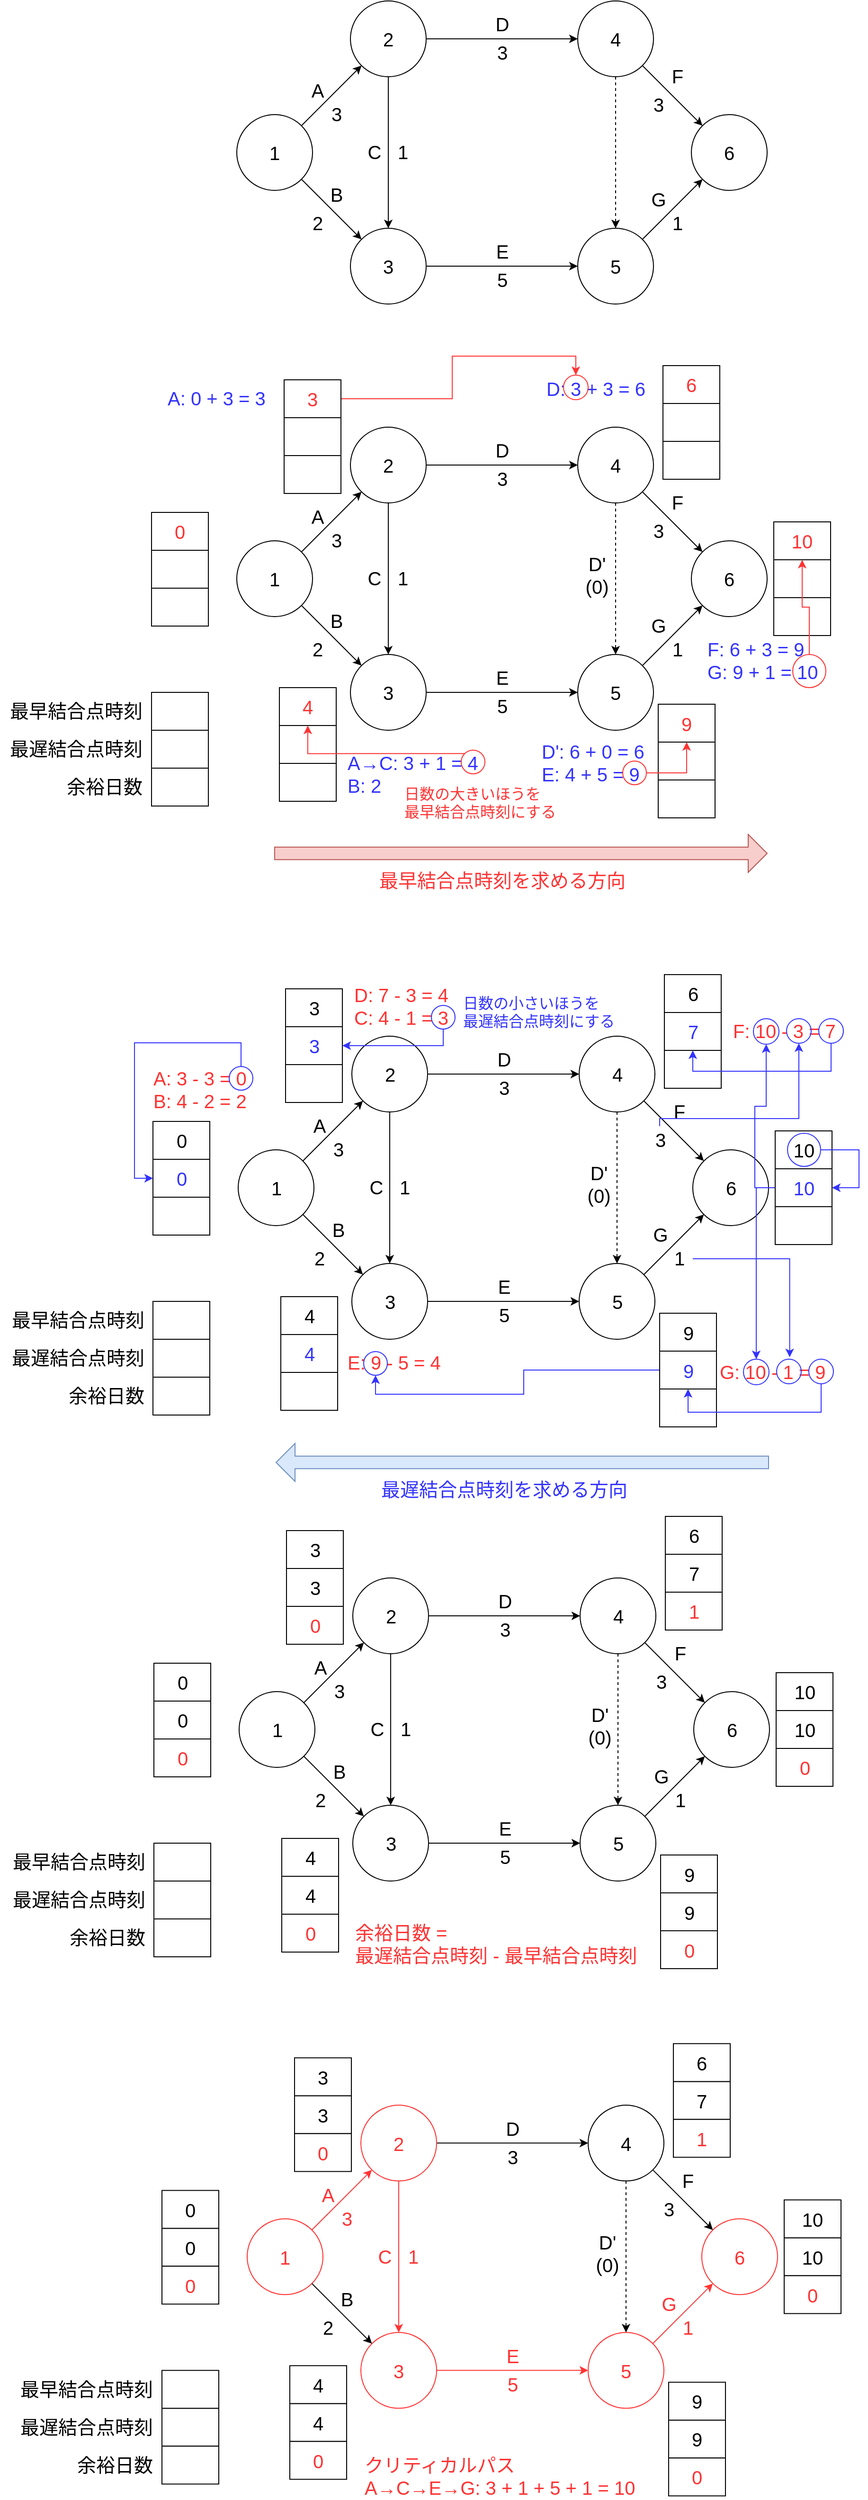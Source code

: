 <mxfile version="12.0.0" type="device" pages="1"><diagram id="mmDvwYQ9CBqoPv2B2Yey" name="ページ1"><mxGraphModel dx="602" dy="681" grid="1" gridSize="10" guides="1" tooltips="1" connect="1" arrows="1" fold="1" page="1" pageScale="1" pageWidth="900" pageHeight="1600" math="0" shadow="0"><root><mxCell id="0"/><mxCell id="1" parent="0"/><mxCell id="f-VD2B5sPcoJO6X37PyU-1" value="1" style="ellipse;whiteSpace=wrap;html=1;aspect=fixed;fontSize=20;" parent="1" vertex="1"><mxGeometry x="253" y="160" width="80" height="80" as="geometry"/></mxCell><mxCell id="f-VD2B5sPcoJO6X37PyU-13" style="edgeStyle=orthogonalEdgeStyle;rounded=0;orthogonalLoop=1;jettySize=auto;html=1;entryX=0.5;entryY=0;entryDx=0;entryDy=0;fontSize=20;" parent="1" source="f-VD2B5sPcoJO6X37PyU-2" target="f-VD2B5sPcoJO6X37PyU-3" edge="1"><mxGeometry relative="1" as="geometry"/></mxCell><mxCell id="f-VD2B5sPcoJO6X37PyU-16" style="edgeStyle=orthogonalEdgeStyle;rounded=0;orthogonalLoop=1;jettySize=auto;html=1;entryX=0;entryY=0.5;entryDx=0;entryDy=0;fontSize=20;" parent="1" source="f-VD2B5sPcoJO6X37PyU-2" target="f-VD2B5sPcoJO6X37PyU-4" edge="1"><mxGeometry relative="1" as="geometry"/></mxCell><mxCell id="f-VD2B5sPcoJO6X37PyU-2" value="2" style="ellipse;whiteSpace=wrap;html=1;aspect=fixed;fontSize=20;" parent="1" vertex="1"><mxGeometry x="373" y="40" width="80" height="80" as="geometry"/></mxCell><mxCell id="f-VD2B5sPcoJO6X37PyU-19" style="edgeStyle=orthogonalEdgeStyle;rounded=0;orthogonalLoop=1;jettySize=auto;html=1;entryX=0;entryY=0.5;entryDx=0;entryDy=0;fontSize=20;" parent="1" source="f-VD2B5sPcoJO6X37PyU-3" target="f-VD2B5sPcoJO6X37PyU-5" edge="1"><mxGeometry relative="1" as="geometry"/></mxCell><mxCell id="f-VD2B5sPcoJO6X37PyU-3" value="3" style="ellipse;whiteSpace=wrap;html=1;aspect=fixed;fontSize=20;" parent="1" vertex="1"><mxGeometry x="373" y="280" width="80" height="80" as="geometry"/></mxCell><mxCell id="f-VD2B5sPcoJO6X37PyU-4" value="4" style="ellipse;whiteSpace=wrap;html=1;aspect=fixed;fontSize=20;" parent="1" vertex="1"><mxGeometry x="613" y="40" width="80" height="80" as="geometry"/></mxCell><mxCell id="f-VD2B5sPcoJO6X37PyU-5" value="5" style="ellipse;whiteSpace=wrap;html=1;aspect=fixed;fontSize=20;" parent="1" vertex="1"><mxGeometry x="613" y="280" width="80" height="80" as="geometry"/></mxCell><mxCell id="f-VD2B5sPcoJO6X37PyU-7" value="" style="endArrow=classic;html=1;fontSize=20;exitX=1;exitY=0;exitDx=0;exitDy=0;entryX=0;entryY=1;entryDx=0;entryDy=0;" parent="1" source="f-VD2B5sPcoJO6X37PyU-1" target="f-VD2B5sPcoJO6X37PyU-2" edge="1"><mxGeometry width="50" height="50" relative="1" as="geometry"><mxPoint x="333" y="160" as="sourcePoint"/><mxPoint x="383" y="110" as="targetPoint"/></mxGeometry></mxCell><mxCell id="f-VD2B5sPcoJO6X37PyU-8" value="" style="endArrow=classic;html=1;fontSize=20;exitX=1;exitY=1;exitDx=0;exitDy=0;entryX=0;entryY=0;entryDx=0;entryDy=0;" parent="1" source="f-VD2B5sPcoJO6X37PyU-1" target="f-VD2B5sPcoJO6X37PyU-3" edge="1"><mxGeometry width="50" height="50" relative="1" as="geometry"><mxPoint x="253" y="430" as="sourcePoint"/><mxPoint x="303" y="380" as="targetPoint"/></mxGeometry></mxCell><mxCell id="f-VD2B5sPcoJO6X37PyU-9" value="A" style="text;html=1;resizable=0;points=[];autosize=1;align=center;verticalAlign=top;spacingTop=-4;fontSize=20;" parent="1" vertex="1"><mxGeometry x="323" y="120" width="30" height="30" as="geometry"/></mxCell><mxCell id="f-VD2B5sPcoJO6X37PyU-10" value="3" style="text;html=1;resizable=0;points=[];autosize=1;align=center;verticalAlign=top;spacingTop=-4;fontSize=20;" parent="1" vertex="1"><mxGeometry x="343" y="145" width="30" height="30" as="geometry"/></mxCell><mxCell id="f-VD2B5sPcoJO6X37PyU-11" value="B" style="text;html=1;resizable=0;points=[];autosize=1;align=center;verticalAlign=top;spacingTop=-4;fontSize=20;" parent="1" vertex="1"><mxGeometry x="343" y="230" width="30" height="30" as="geometry"/></mxCell><mxCell id="f-VD2B5sPcoJO6X37PyU-12" value="2" style="text;html=1;resizable=0;points=[];autosize=1;align=center;verticalAlign=top;spacingTop=-4;fontSize=20;" parent="1" vertex="1"><mxGeometry x="323" y="260" width="30" height="30" as="geometry"/></mxCell><mxCell id="f-VD2B5sPcoJO6X37PyU-14" value="C" style="text;html=1;resizable=0;points=[];autosize=1;align=center;verticalAlign=top;spacingTop=-4;fontSize=20;" parent="1" vertex="1"><mxGeometry x="383" y="185" width="30" height="30" as="geometry"/></mxCell><mxCell id="f-VD2B5sPcoJO6X37PyU-15" value="1" style="text;html=1;resizable=0;points=[];autosize=1;align=center;verticalAlign=top;spacingTop=-4;fontSize=20;" parent="1" vertex="1"><mxGeometry x="413" y="185" width="30" height="30" as="geometry"/></mxCell><mxCell id="f-VD2B5sPcoJO6X37PyU-17" value="D" style="text;html=1;resizable=0;points=[];autosize=1;align=center;verticalAlign=top;spacingTop=-4;fontSize=20;" parent="1" vertex="1"><mxGeometry x="518" y="50" width="30" height="30" as="geometry"/></mxCell><mxCell id="f-VD2B5sPcoJO6X37PyU-18" value="3" style="text;html=1;resizable=0;points=[];autosize=1;align=center;verticalAlign=top;spacingTop=-4;fontSize=20;" parent="1" vertex="1"><mxGeometry x="518" y="80" width="30" height="30" as="geometry"/></mxCell><mxCell id="f-VD2B5sPcoJO6X37PyU-20" value="E" style="text;html=1;resizable=0;points=[];autosize=1;align=center;verticalAlign=top;spacingTop=-4;fontSize=20;" parent="1" vertex="1"><mxGeometry x="518" y="290" width="30" height="30" as="geometry"/></mxCell><mxCell id="f-VD2B5sPcoJO6X37PyU-21" value="5" style="text;html=1;resizable=0;points=[];autosize=1;align=center;verticalAlign=top;spacingTop=-4;fontSize=20;" parent="1" vertex="1"><mxGeometry x="518" y="320" width="30" height="30" as="geometry"/></mxCell><mxCell id="f-VD2B5sPcoJO6X37PyU-22" value="6" style="ellipse;whiteSpace=wrap;html=1;aspect=fixed;fontSize=20;" parent="1" vertex="1"><mxGeometry x="733" y="160" width="80" height="80" as="geometry"/></mxCell><mxCell id="f-VD2B5sPcoJO6X37PyU-27" value="" style="endArrow=classic;html=1;fontSize=20;exitX=1;exitY=1;exitDx=0;exitDy=0;entryX=0;entryY=0;entryDx=0;entryDy=0;" parent="1" source="f-VD2B5sPcoJO6X37PyU-4" target="f-VD2B5sPcoJO6X37PyU-22" edge="1"><mxGeometry width="50" height="50" relative="1" as="geometry"><mxPoint x="682.784" y="103.284" as="sourcePoint"/><mxPoint x="746.216" y="166.716" as="targetPoint"/></mxGeometry></mxCell><mxCell id="f-VD2B5sPcoJO6X37PyU-29" value="" style="endArrow=classic;html=1;fontSize=20;exitX=1;exitY=0;exitDx=0;exitDy=0;entryX=0;entryY=1;entryDx=0;entryDy=0;" parent="1" source="f-VD2B5sPcoJO6X37PyU-5" target="f-VD2B5sPcoJO6X37PyU-22" edge="1"><mxGeometry width="50" height="50" relative="1" as="geometry"><mxPoint x="682.784" y="303.216" as="sourcePoint"/><mxPoint x="746.216" y="239.784" as="targetPoint"/></mxGeometry></mxCell><mxCell id="f-VD2B5sPcoJO6X37PyU-30" value="F" style="text;html=1;resizable=0;points=[];autosize=1;align=center;verticalAlign=top;spacingTop=-4;fontSize=20;" parent="1" vertex="1"><mxGeometry x="703" y="105" width="30" height="30" as="geometry"/></mxCell><mxCell id="f-VD2B5sPcoJO6X37PyU-31" value="3" style="text;html=1;resizable=0;points=[];autosize=1;align=center;verticalAlign=top;spacingTop=-4;fontSize=20;" parent="1" vertex="1"><mxGeometry x="683" y="135" width="30" height="30" as="geometry"/></mxCell><mxCell id="f-VD2B5sPcoJO6X37PyU-32" value="G" style="text;html=1;resizable=0;points=[];autosize=1;align=center;verticalAlign=top;spacingTop=-4;fontSize=20;" parent="1" vertex="1"><mxGeometry x="683" y="235" width="30" height="30" as="geometry"/></mxCell><mxCell id="f-VD2B5sPcoJO6X37PyU-33" value="1" style="text;html=1;resizable=0;points=[];autosize=1;align=center;verticalAlign=top;spacingTop=-4;fontSize=20;" parent="1" vertex="1"><mxGeometry x="703" y="260" width="30" height="30" as="geometry"/></mxCell><mxCell id="f-VD2B5sPcoJO6X37PyU-35" style="edgeStyle=orthogonalEdgeStyle;rounded=0;orthogonalLoop=1;jettySize=auto;html=1;entryX=0.5;entryY=0;entryDx=0;entryDy=0;fontSize=20;dashed=1;" parent="1" edge="1"><mxGeometry relative="1" as="geometry"><mxPoint x="653" y="120" as="sourcePoint"/><mxPoint x="653" y="280" as="targetPoint"/></mxGeometry></mxCell><mxCell id="NYhFfAJVyWWddBpvE-ii-1" value="1" style="ellipse;whiteSpace=wrap;html=1;aspect=fixed;fontSize=20;" vertex="1" parent="1"><mxGeometry x="253" y="610" width="80" height="80" as="geometry"/></mxCell><mxCell id="NYhFfAJVyWWddBpvE-ii-2" style="edgeStyle=orthogonalEdgeStyle;rounded=0;orthogonalLoop=1;jettySize=auto;html=1;entryX=0.5;entryY=0;entryDx=0;entryDy=0;fontSize=20;" edge="1" source="NYhFfAJVyWWddBpvE-ii-4" target="NYhFfAJVyWWddBpvE-ii-6" parent="1"><mxGeometry relative="1" as="geometry"/></mxCell><mxCell id="NYhFfAJVyWWddBpvE-ii-3" style="edgeStyle=orthogonalEdgeStyle;rounded=0;orthogonalLoop=1;jettySize=auto;html=1;entryX=0;entryY=0.5;entryDx=0;entryDy=0;fontSize=20;" edge="1" source="NYhFfAJVyWWddBpvE-ii-4" target="NYhFfAJVyWWddBpvE-ii-7" parent="1"><mxGeometry relative="1" as="geometry"/></mxCell><mxCell id="NYhFfAJVyWWddBpvE-ii-4" value="2" style="ellipse;whiteSpace=wrap;html=1;aspect=fixed;fontSize=20;" vertex="1" parent="1"><mxGeometry x="373" y="490" width="80" height="80" as="geometry"/></mxCell><mxCell id="NYhFfAJVyWWddBpvE-ii-5" style="edgeStyle=orthogonalEdgeStyle;rounded=0;orthogonalLoop=1;jettySize=auto;html=1;entryX=0;entryY=0.5;entryDx=0;entryDy=0;fontSize=20;" edge="1" source="NYhFfAJVyWWddBpvE-ii-6" target="NYhFfAJVyWWddBpvE-ii-8" parent="1"><mxGeometry relative="1" as="geometry"/></mxCell><mxCell id="NYhFfAJVyWWddBpvE-ii-6" value="3" style="ellipse;whiteSpace=wrap;html=1;aspect=fixed;fontSize=20;" vertex="1" parent="1"><mxGeometry x="373" y="730" width="80" height="80" as="geometry"/></mxCell><mxCell id="NYhFfAJVyWWddBpvE-ii-7" value="4" style="ellipse;whiteSpace=wrap;html=1;aspect=fixed;fontSize=20;" vertex="1" parent="1"><mxGeometry x="613" y="490" width="80" height="80" as="geometry"/></mxCell><mxCell id="NYhFfAJVyWWddBpvE-ii-8" value="5" style="ellipse;whiteSpace=wrap;html=1;aspect=fixed;fontSize=20;" vertex="1" parent="1"><mxGeometry x="613" y="730" width="80" height="80" as="geometry"/></mxCell><mxCell id="NYhFfAJVyWWddBpvE-ii-9" value="" style="endArrow=classic;html=1;fontSize=20;exitX=1;exitY=0;exitDx=0;exitDy=0;entryX=0;entryY=1;entryDx=0;entryDy=0;" edge="1" source="NYhFfAJVyWWddBpvE-ii-1" target="NYhFfAJVyWWddBpvE-ii-4" parent="1"><mxGeometry width="50" height="50" relative="1" as="geometry"><mxPoint x="333" y="610" as="sourcePoint"/><mxPoint x="383" y="560" as="targetPoint"/></mxGeometry></mxCell><mxCell id="NYhFfAJVyWWddBpvE-ii-10" value="" style="endArrow=classic;html=1;fontSize=20;exitX=1;exitY=1;exitDx=0;exitDy=0;entryX=0;entryY=0;entryDx=0;entryDy=0;" edge="1" source="NYhFfAJVyWWddBpvE-ii-1" target="NYhFfAJVyWWddBpvE-ii-6" parent="1"><mxGeometry width="50" height="50" relative="1" as="geometry"><mxPoint x="253" y="880" as="sourcePoint"/><mxPoint x="303" y="830" as="targetPoint"/></mxGeometry></mxCell><mxCell id="NYhFfAJVyWWddBpvE-ii-11" value="A" style="text;html=1;resizable=0;points=[];autosize=1;align=center;verticalAlign=top;spacingTop=-4;fontSize=20;" vertex="1" parent="1"><mxGeometry x="323" y="570" width="30" height="30" as="geometry"/></mxCell><mxCell id="NYhFfAJVyWWddBpvE-ii-12" value="3" style="text;html=1;resizable=0;points=[];autosize=1;align=center;verticalAlign=top;spacingTop=-4;fontSize=20;" vertex="1" parent="1"><mxGeometry x="343" y="595" width="30" height="30" as="geometry"/></mxCell><mxCell id="NYhFfAJVyWWddBpvE-ii-13" value="B" style="text;html=1;resizable=0;points=[];autosize=1;align=center;verticalAlign=top;spacingTop=-4;fontSize=20;" vertex="1" parent="1"><mxGeometry x="343" y="680" width="30" height="30" as="geometry"/></mxCell><mxCell id="NYhFfAJVyWWddBpvE-ii-14" value="2" style="text;html=1;resizable=0;points=[];autosize=1;align=center;verticalAlign=top;spacingTop=-4;fontSize=20;" vertex="1" parent="1"><mxGeometry x="323" y="710" width="30" height="30" as="geometry"/></mxCell><mxCell id="NYhFfAJVyWWddBpvE-ii-15" value="C" style="text;html=1;resizable=0;points=[];autosize=1;align=center;verticalAlign=top;spacingTop=-4;fontSize=20;" vertex="1" parent="1"><mxGeometry x="383" y="635" width="30" height="30" as="geometry"/></mxCell><mxCell id="NYhFfAJVyWWddBpvE-ii-16" value="1" style="text;html=1;resizable=0;points=[];autosize=1;align=center;verticalAlign=top;spacingTop=-4;fontSize=20;" vertex="1" parent="1"><mxGeometry x="413" y="635" width="30" height="30" as="geometry"/></mxCell><mxCell id="NYhFfAJVyWWddBpvE-ii-17" value="D" style="text;html=1;resizable=0;points=[];autosize=1;align=center;verticalAlign=top;spacingTop=-4;fontSize=20;" vertex="1" parent="1"><mxGeometry x="518" y="500" width="30" height="30" as="geometry"/></mxCell><mxCell id="NYhFfAJVyWWddBpvE-ii-18" value="3" style="text;html=1;resizable=0;points=[];autosize=1;align=center;verticalAlign=top;spacingTop=-4;fontSize=20;" vertex="1" parent="1"><mxGeometry x="518" y="530" width="30" height="30" as="geometry"/></mxCell><mxCell id="NYhFfAJVyWWddBpvE-ii-19" value="E" style="text;html=1;resizable=0;points=[];autosize=1;align=center;verticalAlign=top;spacingTop=-4;fontSize=20;" vertex="1" parent="1"><mxGeometry x="518" y="740" width="30" height="30" as="geometry"/></mxCell><mxCell id="NYhFfAJVyWWddBpvE-ii-20" value="5" style="text;html=1;resizable=0;points=[];autosize=1;align=center;verticalAlign=top;spacingTop=-4;fontSize=20;" vertex="1" parent="1"><mxGeometry x="518" y="770" width="30" height="30" as="geometry"/></mxCell><mxCell id="NYhFfAJVyWWddBpvE-ii-21" value="6" style="ellipse;whiteSpace=wrap;html=1;aspect=fixed;fontSize=20;" vertex="1" parent="1"><mxGeometry x="733" y="610" width="80" height="80" as="geometry"/></mxCell><mxCell id="NYhFfAJVyWWddBpvE-ii-22" value="" style="endArrow=classic;html=1;fontSize=20;exitX=1;exitY=1;exitDx=0;exitDy=0;entryX=0;entryY=0;entryDx=0;entryDy=0;" edge="1" source="NYhFfAJVyWWddBpvE-ii-7" target="NYhFfAJVyWWddBpvE-ii-21" parent="1"><mxGeometry width="50" height="50" relative="1" as="geometry"><mxPoint x="682.784" y="553.284" as="sourcePoint"/><mxPoint x="746.216" y="616.716" as="targetPoint"/></mxGeometry></mxCell><mxCell id="NYhFfAJVyWWddBpvE-ii-23" value="" style="endArrow=classic;html=1;fontSize=20;exitX=1;exitY=0;exitDx=0;exitDy=0;entryX=0;entryY=1;entryDx=0;entryDy=0;" edge="1" source="NYhFfAJVyWWddBpvE-ii-8" target="NYhFfAJVyWWddBpvE-ii-21" parent="1"><mxGeometry width="50" height="50" relative="1" as="geometry"><mxPoint x="682.784" y="753.216" as="sourcePoint"/><mxPoint x="746.216" y="689.784" as="targetPoint"/></mxGeometry></mxCell><mxCell id="NYhFfAJVyWWddBpvE-ii-24" value="F" style="text;html=1;resizable=0;points=[];autosize=1;align=center;verticalAlign=top;spacingTop=-4;fontSize=20;" vertex="1" parent="1"><mxGeometry x="703" y="555" width="30" height="30" as="geometry"/></mxCell><mxCell id="NYhFfAJVyWWddBpvE-ii-25" value="3" style="text;html=1;resizable=0;points=[];autosize=1;align=center;verticalAlign=top;spacingTop=-4;fontSize=20;" vertex="1" parent="1"><mxGeometry x="683" y="585" width="30" height="30" as="geometry"/></mxCell><mxCell id="NYhFfAJVyWWddBpvE-ii-26" value="G" style="text;html=1;resizable=0;points=[];autosize=1;align=center;verticalAlign=top;spacingTop=-4;fontSize=20;" vertex="1" parent="1"><mxGeometry x="683" y="685" width="30" height="30" as="geometry"/></mxCell><mxCell id="NYhFfAJVyWWddBpvE-ii-27" value="1" style="text;html=1;resizable=0;points=[];autosize=1;align=center;verticalAlign=top;spacingTop=-4;fontSize=20;" vertex="1" parent="1"><mxGeometry x="703" y="710" width="30" height="30" as="geometry"/></mxCell><mxCell id="NYhFfAJVyWWddBpvE-ii-28" style="edgeStyle=orthogonalEdgeStyle;rounded=0;orthogonalLoop=1;jettySize=auto;html=1;entryX=0.5;entryY=0;entryDx=0;entryDy=0;fontSize=20;dashed=1;" edge="1" parent="1"><mxGeometry relative="1" as="geometry"><mxPoint x="653" y="570" as="sourcePoint"/><mxPoint x="653" y="730" as="targetPoint"/></mxGeometry></mxCell><mxCell id="NYhFfAJVyWWddBpvE-ii-29" value="" style="rounded=0;whiteSpace=wrap;html=1;fontSize=20;" vertex="1" parent="1"><mxGeometry x="163" y="620" width="60" height="40" as="geometry"/></mxCell><mxCell id="NYhFfAJVyWWddBpvE-ii-30" value="" style="rounded=0;whiteSpace=wrap;html=1;fontSize=20;" vertex="1" parent="1"><mxGeometry x="163" y="660" width="60" height="40" as="geometry"/></mxCell><mxCell id="NYhFfAJVyWWddBpvE-ii-31" value="&lt;font style=&quot;font-size: 20px;&quot;&gt;0&lt;/font&gt;" style="rounded=0;whiteSpace=wrap;html=1;fontSize=20;fontColor=#FF3333;" vertex="1" parent="1"><mxGeometry x="163" y="580" width="60" height="40" as="geometry"/></mxCell><mxCell id="NYhFfAJVyWWddBpvE-ii-32" value="" style="rounded=0;whiteSpace=wrap;html=1;fontSize=20;" vertex="1" parent="1"><mxGeometry x="303" y="480" width="60" height="40" as="geometry"/></mxCell><mxCell id="NYhFfAJVyWWddBpvE-ii-33" value="" style="rounded=0;whiteSpace=wrap;html=1;fontSize=20;" vertex="1" parent="1"><mxGeometry x="303" y="520" width="60" height="40" as="geometry"/></mxCell><mxCell id="NYhFfAJVyWWddBpvE-ii-65" style="edgeStyle=orthogonalEdgeStyle;rounded=0;orthogonalLoop=1;jettySize=auto;html=1;entryX=0.5;entryY=0;entryDx=0;entryDy=0;strokeColor=#FF3333;fontSize=16;fontColor=#FF3333;" edge="1" parent="1" source="NYhFfAJVyWWddBpvE-ii-34" target="NYhFfAJVyWWddBpvE-ii-63"><mxGeometry relative="1" as="geometry"/></mxCell><mxCell id="NYhFfAJVyWWddBpvE-ii-34" value="&lt;font style=&quot;font-size: 20px&quot;&gt;3&lt;/font&gt;" style="rounded=0;whiteSpace=wrap;html=1;fontSize=20;fontColor=#FF3333;" vertex="1" parent="1"><mxGeometry x="303" y="440" width="60" height="40" as="geometry"/></mxCell><mxCell id="NYhFfAJVyWWddBpvE-ii-37" value="A: 0 + 3 = 3" style="text;html=1;resizable=0;points=[];autosize=1;align=left;verticalAlign=top;spacingTop=-4;fontSize=20;fontColor=#3333FF;" vertex="1" parent="1"><mxGeometry x="178" y="445" width="120" height="30" as="geometry"/></mxCell><mxCell id="NYhFfAJVyWWddBpvE-ii-38" value="" style="rounded=0;whiteSpace=wrap;html=1;fontSize=20;" vertex="1" parent="1"><mxGeometry x="163" y="810" width="60" height="40" as="geometry"/></mxCell><mxCell id="NYhFfAJVyWWddBpvE-ii-39" value="" style="rounded=0;whiteSpace=wrap;html=1;fontSize=20;" vertex="1" parent="1"><mxGeometry x="163" y="850" width="60" height="40" as="geometry"/></mxCell><mxCell id="NYhFfAJVyWWddBpvE-ii-40" value="" style="rounded=0;whiteSpace=wrap;html=1;fontSize=20;fontColor=#FF3333;" vertex="1" parent="1"><mxGeometry x="163" y="770" width="60" height="40" as="geometry"/></mxCell><mxCell id="NYhFfAJVyWWddBpvE-ii-41" value="最早結合点時刻" style="text;html=1;resizable=0;points=[];autosize=1;align=center;verticalAlign=top;spacingTop=-4;fontSize=20;fontColor=#000000;" vertex="1" parent="1"><mxGeometry x="3" y="775" width="160" height="30" as="geometry"/></mxCell><mxCell id="NYhFfAJVyWWddBpvE-ii-42" value="最遅結合点時刻" style="text;html=1;resizable=0;points=[];autosize=1;align=center;verticalAlign=top;spacingTop=-4;fontSize=20;fontColor=#000000;" vertex="1" parent="1"><mxGeometry x="3" y="815" width="160" height="30" as="geometry"/></mxCell><mxCell id="NYhFfAJVyWWddBpvE-ii-43" value="余裕日数" style="text;html=1;resizable=0;points=[];autosize=1;align=center;verticalAlign=top;spacingTop=-4;fontSize=20;fontColor=#000000;" vertex="1" parent="1"><mxGeometry x="63" y="855" width="100" height="30" as="geometry"/></mxCell><mxCell id="NYhFfAJVyWWddBpvE-ii-44" value="" style="rounded=0;whiteSpace=wrap;html=1;fontSize=20;" vertex="1" parent="1"><mxGeometry x="298" y="805" width="60" height="40" as="geometry"/></mxCell><mxCell id="NYhFfAJVyWWddBpvE-ii-45" value="" style="rounded=0;whiteSpace=wrap;html=1;fontSize=20;" vertex="1" parent="1"><mxGeometry x="298" y="845" width="60" height="40" as="geometry"/></mxCell><mxCell id="NYhFfAJVyWWddBpvE-ii-46" value="&lt;font style=&quot;font-size: 20px&quot;&gt;4&lt;br&gt;&lt;/font&gt;" style="rounded=0;whiteSpace=wrap;html=1;fontSize=20;fontColor=#FF3333;" vertex="1" parent="1"><mxGeometry x="298" y="765" width="60" height="40" as="geometry"/></mxCell><mxCell id="NYhFfAJVyWWddBpvE-ii-47" value="A→C: 3 + 1 = 4&lt;br&gt;B: 2" style="text;html=1;resizable=0;points=[];autosize=1;align=left;verticalAlign=top;spacingTop=-4;fontSize=20;fontColor=#3333FF;" vertex="1" parent="1"><mxGeometry x="368" y="830" width="150" height="50" as="geometry"/></mxCell><mxCell id="NYhFfAJVyWWddBpvE-ii-52" style="edgeStyle=orthogonalEdgeStyle;rounded=0;orthogonalLoop=1;jettySize=auto;html=1;exitX=0;exitY=0;exitDx=0;exitDy=0;strokeColor=#FF3333;fontSize=16;fontColor=#FF3333;" edge="1" parent="1" source="NYhFfAJVyWWddBpvE-ii-49" target="NYhFfAJVyWWddBpvE-ii-46"><mxGeometry relative="1" as="geometry"/></mxCell><mxCell id="NYhFfAJVyWWddBpvE-ii-49" value="" style="ellipse;whiteSpace=wrap;html=1;aspect=fixed;fontSize=20;fontColor=#3333FF;align=left;fillColor=none;strokeColor=#FF3333;" vertex="1" parent="1"><mxGeometry x="490" y="831" width="25" height="25" as="geometry"/></mxCell><mxCell id="NYhFfAJVyWWddBpvE-ii-50" value="日数の大きいほうを&lt;br style=&quot;font-size: 16px;&quot;&gt;最早結合点時刻にする" style="text;html=1;resizable=0;points=[];autosize=1;align=left;verticalAlign=top;spacingTop=-4;fontSize=16;fontColor=#FF3333;" vertex="1" parent="1"><mxGeometry x="428" y="865" width="220" height="50" as="geometry"/></mxCell><mxCell id="NYhFfAJVyWWddBpvE-ii-53" value="" style="html=1;shadow=0;dashed=0;align=center;verticalAlign=middle;shape=mxgraph.arrows2.arrow;dy=0.67;dx=20;notch=0;strokeColor=#b85450;fillColor=#f8cecc;fontSize=16;" vertex="1" parent="1"><mxGeometry x="293" y="920" width="520" height="40" as="geometry"/></mxCell><mxCell id="NYhFfAJVyWWddBpvE-ii-54" value="&lt;font style=&quot;font-size: 20px&quot;&gt;最早結合点時刻を求める方向&lt;/font&gt;" style="text;html=1;resizable=0;points=[];autosize=1;align=center;verticalAlign=top;spacingTop=-4;fontSize=16;fontColor=#FF3333;" vertex="1" parent="1"><mxGeometry x="393" y="954" width="280" height="20" as="geometry"/></mxCell><mxCell id="NYhFfAJVyWWddBpvE-ii-55" value="" style="rounded=0;whiteSpace=wrap;html=1;fontSize=20;" vertex="1" parent="1"><mxGeometry x="698" y="822.5" width="60" height="40" as="geometry"/></mxCell><mxCell id="NYhFfAJVyWWddBpvE-ii-56" value="" style="rounded=0;whiteSpace=wrap;html=1;fontSize=20;" vertex="1" parent="1"><mxGeometry x="698" y="862.5" width="60" height="40" as="geometry"/></mxCell><mxCell id="NYhFfAJVyWWddBpvE-ii-57" value="&lt;font style=&quot;font-size: 20px&quot;&gt;9&lt;br&gt;&lt;/font&gt;" style="rounded=0;whiteSpace=wrap;html=1;fontSize=20;fontColor=#FF3333;" vertex="1" parent="1"><mxGeometry x="698" y="782.5" width="60" height="40" as="geometry"/></mxCell><mxCell id="NYhFfAJVyWWddBpvE-ii-58" value="" style="rounded=0;whiteSpace=wrap;html=1;fontSize=20;" vertex="1" parent="1"><mxGeometry x="703" y="465" width="60" height="40" as="geometry"/></mxCell><mxCell id="NYhFfAJVyWWddBpvE-ii-59" value="" style="rounded=0;whiteSpace=wrap;html=1;fontSize=20;" vertex="1" parent="1"><mxGeometry x="703" y="505" width="60" height="40" as="geometry"/></mxCell><mxCell id="NYhFfAJVyWWddBpvE-ii-60" value="&lt;font style=&quot;font-size: 20px&quot;&gt;6&lt;br&gt;&lt;/font&gt;" style="rounded=0;whiteSpace=wrap;html=1;fontSize=20;fontColor=#FF3333;" vertex="1" parent="1"><mxGeometry x="703" y="425" width="60" height="40" as="geometry"/></mxCell><mxCell id="NYhFfAJVyWWddBpvE-ii-61" value="&lt;font style=&quot;font-size: 20px&quot; color=&quot;#3333ff&quot;&gt;D: 3 + 3 = 6&lt;/font&gt;" style="text;html=1;resizable=0;points=[];autosize=1;align=left;verticalAlign=top;spacingTop=-4;fontSize=16;fontColor=#FF3333;" vertex="1" parent="1"><mxGeometry x="578" y="435" width="120" height="20" as="geometry"/></mxCell><mxCell id="NYhFfAJVyWWddBpvE-ii-62" value="&lt;font color=&quot;#000000&quot; style=&quot;font-size: 20px&quot;&gt;D'&lt;br&gt;(0)&lt;br&gt;&lt;/font&gt;" style="text;html=1;resizable=0;points=[];autosize=1;align=center;verticalAlign=top;spacingTop=-4;fontSize=16;fontColor=#FF3333;" vertex="1" parent="1"><mxGeometry x="613" y="620" width="40" height="40" as="geometry"/></mxCell><mxCell id="NYhFfAJVyWWddBpvE-ii-63" value="" style="ellipse;whiteSpace=wrap;html=1;aspect=fixed;fontSize=20;fontColor=#3333FF;align=left;fillColor=none;strokeColor=#FF3333;" vertex="1" parent="1"><mxGeometry x="598" y="435" width="26" height="26" as="geometry"/></mxCell><mxCell id="NYhFfAJVyWWddBpvE-ii-66" value="&lt;font style=&quot;font-size: 20px&quot; color=&quot;#3333ff&quot;&gt;D': 6 + 0 = 6&lt;br&gt;E: 4 + 5 = 9&lt;br&gt;&lt;/font&gt;" style="text;html=1;resizable=0;points=[];autosize=1;align=left;verticalAlign=top;spacingTop=-4;fontSize=16;fontColor=#FF3333;" vertex="1" parent="1"><mxGeometry x="573" y="817.5" width="120" height="40" as="geometry"/></mxCell><mxCell id="NYhFfAJVyWWddBpvE-ii-68" style="edgeStyle=orthogonalEdgeStyle;rounded=0;orthogonalLoop=1;jettySize=auto;html=1;strokeColor=#FF3333;fontSize=16;fontColor=#FF3333;" edge="1" parent="1" source="NYhFfAJVyWWddBpvE-ii-67" target="NYhFfAJVyWWddBpvE-ii-57"><mxGeometry relative="1" as="geometry"/></mxCell><mxCell id="NYhFfAJVyWWddBpvE-ii-67" value="" style="ellipse;whiteSpace=wrap;html=1;aspect=fixed;fontSize=20;fontColor=#3333FF;align=left;fillColor=none;strokeColor=#FF3333;" vertex="1" parent="1"><mxGeometry x="660.5" y="842.5" width="25" height="25" as="geometry"/></mxCell><mxCell id="NYhFfAJVyWWddBpvE-ii-69" value="" style="rounded=0;whiteSpace=wrap;html=1;fontSize=20;" vertex="1" parent="1"><mxGeometry x="820" y="630" width="60" height="40" as="geometry"/></mxCell><mxCell id="NYhFfAJVyWWddBpvE-ii-70" value="" style="rounded=0;whiteSpace=wrap;html=1;fontSize=20;" vertex="1" parent="1"><mxGeometry x="820" y="670" width="60" height="40" as="geometry"/></mxCell><mxCell id="NYhFfAJVyWWddBpvE-ii-71" value="&lt;font style=&quot;font-size: 20px&quot;&gt;10&lt;br&gt;&lt;/font&gt;" style="rounded=0;whiteSpace=wrap;html=1;fontSize=20;fontColor=#FF3333;verticalAlign=middle;" vertex="1" parent="1"><mxGeometry x="820" y="590" width="60" height="40" as="geometry"/></mxCell><mxCell id="NYhFfAJVyWWddBpvE-ii-72" value="&lt;font style=&quot;font-size: 20px&quot; color=&quot;#3333ff&quot;&gt;F: 6 + 3 = 9&lt;br&gt;G: 9 + 1 = 10&lt;br&gt;&lt;/font&gt;" style="text;html=1;resizable=0;points=[];autosize=1;align=left;verticalAlign=top;spacingTop=-4;fontSize=16;fontColor=#FF3333;" vertex="1" parent="1"><mxGeometry x="748" y="710" width="130" height="40" as="geometry"/></mxCell><mxCell id="NYhFfAJVyWWddBpvE-ii-74" style="edgeStyle=orthogonalEdgeStyle;rounded=0;orthogonalLoop=1;jettySize=auto;html=1;strokeColor=#FF3333;fontSize=16;fontColor=#FF3333;" edge="1" parent="1" source="NYhFfAJVyWWddBpvE-ii-73" target="NYhFfAJVyWWddBpvE-ii-71"><mxGeometry relative="1" as="geometry"/></mxCell><mxCell id="NYhFfAJVyWWddBpvE-ii-73" value="" style="ellipse;whiteSpace=wrap;html=1;aspect=fixed;fontSize=20;fontColor=#3333FF;align=left;fillColor=none;strokeColor=#FF3333;" vertex="1" parent="1"><mxGeometry x="840" y="730" width="35" height="35" as="geometry"/></mxCell><mxCell id="NYhFfAJVyWWddBpvE-ii-75" value="1" style="ellipse;whiteSpace=wrap;html=1;aspect=fixed;fontSize=20;" vertex="1" parent="1"><mxGeometry x="254.5" y="1253" width="80" height="80" as="geometry"/></mxCell><mxCell id="NYhFfAJVyWWddBpvE-ii-76" style="edgeStyle=orthogonalEdgeStyle;rounded=0;orthogonalLoop=1;jettySize=auto;html=1;entryX=0.5;entryY=0;entryDx=0;entryDy=0;fontSize=20;" edge="1" parent="1" source="NYhFfAJVyWWddBpvE-ii-78" target="NYhFfAJVyWWddBpvE-ii-80"><mxGeometry relative="1" as="geometry"/></mxCell><mxCell id="NYhFfAJVyWWddBpvE-ii-77" style="edgeStyle=orthogonalEdgeStyle;rounded=0;orthogonalLoop=1;jettySize=auto;html=1;entryX=0;entryY=0.5;entryDx=0;entryDy=0;fontSize=20;" edge="1" parent="1" source="NYhFfAJVyWWddBpvE-ii-78" target="NYhFfAJVyWWddBpvE-ii-81"><mxGeometry relative="1" as="geometry"/></mxCell><mxCell id="NYhFfAJVyWWddBpvE-ii-78" value="2" style="ellipse;whiteSpace=wrap;html=1;aspect=fixed;fontSize=20;" vertex="1" parent="1"><mxGeometry x="374.5" y="1133" width="80" height="80" as="geometry"/></mxCell><mxCell id="NYhFfAJVyWWddBpvE-ii-79" style="edgeStyle=orthogonalEdgeStyle;rounded=0;orthogonalLoop=1;jettySize=auto;html=1;entryX=0;entryY=0.5;entryDx=0;entryDy=0;fontSize=20;" edge="1" parent="1" source="NYhFfAJVyWWddBpvE-ii-80" target="NYhFfAJVyWWddBpvE-ii-82"><mxGeometry relative="1" as="geometry"/></mxCell><mxCell id="NYhFfAJVyWWddBpvE-ii-80" value="3" style="ellipse;whiteSpace=wrap;html=1;aspect=fixed;fontSize=20;" vertex="1" parent="1"><mxGeometry x="374.5" y="1373" width="80" height="80" as="geometry"/></mxCell><mxCell id="NYhFfAJVyWWddBpvE-ii-81" value="4" style="ellipse;whiteSpace=wrap;html=1;aspect=fixed;fontSize=20;" vertex="1" parent="1"><mxGeometry x="614.5" y="1133" width="80" height="80" as="geometry"/></mxCell><mxCell id="NYhFfAJVyWWddBpvE-ii-82" value="5" style="ellipse;whiteSpace=wrap;html=1;aspect=fixed;fontSize=20;" vertex="1" parent="1"><mxGeometry x="614.5" y="1373" width="80" height="80" as="geometry"/></mxCell><mxCell id="NYhFfAJVyWWddBpvE-ii-83" value="" style="endArrow=classic;html=1;fontSize=20;exitX=1;exitY=0;exitDx=0;exitDy=0;entryX=0;entryY=1;entryDx=0;entryDy=0;" edge="1" parent="1" source="NYhFfAJVyWWddBpvE-ii-75" target="NYhFfAJVyWWddBpvE-ii-78"><mxGeometry width="50" height="50" relative="1" as="geometry"><mxPoint x="334.5" y="1253" as="sourcePoint"/><mxPoint x="384.5" y="1203" as="targetPoint"/></mxGeometry></mxCell><mxCell id="NYhFfAJVyWWddBpvE-ii-84" value="" style="endArrow=classic;html=1;fontSize=20;exitX=1;exitY=1;exitDx=0;exitDy=0;entryX=0;entryY=0;entryDx=0;entryDy=0;" edge="1" parent="1" source="NYhFfAJVyWWddBpvE-ii-75" target="NYhFfAJVyWWddBpvE-ii-80"><mxGeometry width="50" height="50" relative="1" as="geometry"><mxPoint x="254.5" y="1523" as="sourcePoint"/><mxPoint x="304.5" y="1473" as="targetPoint"/></mxGeometry></mxCell><mxCell id="NYhFfAJVyWWddBpvE-ii-85" value="A" style="text;html=1;resizable=0;points=[];autosize=1;align=center;verticalAlign=top;spacingTop=-4;fontSize=20;" vertex="1" parent="1"><mxGeometry x="324.5" y="1213" width="30" height="30" as="geometry"/></mxCell><mxCell id="NYhFfAJVyWWddBpvE-ii-86" value="3" style="text;html=1;resizable=0;points=[];autosize=1;align=center;verticalAlign=top;spacingTop=-4;fontSize=20;" vertex="1" parent="1"><mxGeometry x="344.5" y="1238" width="30" height="30" as="geometry"/></mxCell><mxCell id="NYhFfAJVyWWddBpvE-ii-87" value="B" style="text;html=1;resizable=0;points=[];autosize=1;align=center;verticalAlign=top;spacingTop=-4;fontSize=20;" vertex="1" parent="1"><mxGeometry x="344.5" y="1323" width="30" height="30" as="geometry"/></mxCell><mxCell id="NYhFfAJVyWWddBpvE-ii-88" value="2" style="text;html=1;resizable=0;points=[];autosize=1;align=center;verticalAlign=top;spacingTop=-4;fontSize=20;" vertex="1" parent="1"><mxGeometry x="324.5" y="1353" width="30" height="30" as="geometry"/></mxCell><mxCell id="NYhFfAJVyWWddBpvE-ii-89" value="C" style="text;html=1;resizable=0;points=[];autosize=1;align=center;verticalAlign=top;spacingTop=-4;fontSize=20;" vertex="1" parent="1"><mxGeometry x="384.5" y="1278" width="30" height="30" as="geometry"/></mxCell><mxCell id="NYhFfAJVyWWddBpvE-ii-90" value="1" style="text;html=1;resizable=0;points=[];autosize=1;align=center;verticalAlign=top;spacingTop=-4;fontSize=20;" vertex="1" parent="1"><mxGeometry x="414.5" y="1278" width="30" height="30" as="geometry"/></mxCell><mxCell id="NYhFfAJVyWWddBpvE-ii-91" value="D" style="text;html=1;resizable=0;points=[];autosize=1;align=center;verticalAlign=top;spacingTop=-4;fontSize=20;" vertex="1" parent="1"><mxGeometry x="519.5" y="1143" width="30" height="30" as="geometry"/></mxCell><mxCell id="NYhFfAJVyWWddBpvE-ii-92" value="3" style="text;html=1;resizable=0;points=[];autosize=1;align=center;verticalAlign=top;spacingTop=-4;fontSize=20;" vertex="1" parent="1"><mxGeometry x="519.5" y="1173" width="30" height="30" as="geometry"/></mxCell><mxCell id="NYhFfAJVyWWddBpvE-ii-93" value="E" style="text;html=1;resizable=0;points=[];autosize=1;align=center;verticalAlign=top;spacingTop=-4;fontSize=20;" vertex="1" parent="1"><mxGeometry x="519.5" y="1383" width="30" height="30" as="geometry"/></mxCell><mxCell id="NYhFfAJVyWWddBpvE-ii-94" value="5" style="text;html=1;resizable=0;points=[];autosize=1;align=center;verticalAlign=top;spacingTop=-4;fontSize=20;" vertex="1" parent="1"><mxGeometry x="519.5" y="1413" width="30" height="30" as="geometry"/></mxCell><mxCell id="NYhFfAJVyWWddBpvE-ii-95" value="6" style="ellipse;whiteSpace=wrap;html=1;aspect=fixed;fontSize=20;" vertex="1" parent="1"><mxGeometry x="734.5" y="1253" width="80" height="80" as="geometry"/></mxCell><mxCell id="NYhFfAJVyWWddBpvE-ii-96" value="" style="endArrow=classic;html=1;fontSize=20;exitX=1;exitY=1;exitDx=0;exitDy=0;entryX=0;entryY=0;entryDx=0;entryDy=0;" edge="1" parent="1" source="NYhFfAJVyWWddBpvE-ii-81" target="NYhFfAJVyWWddBpvE-ii-95"><mxGeometry width="50" height="50" relative="1" as="geometry"><mxPoint x="684.284" y="1196.284" as="sourcePoint"/><mxPoint x="747.716" y="1259.716" as="targetPoint"/></mxGeometry></mxCell><mxCell id="NYhFfAJVyWWddBpvE-ii-97" value="" style="endArrow=classic;html=1;fontSize=20;exitX=1;exitY=0;exitDx=0;exitDy=0;entryX=0;entryY=1;entryDx=0;entryDy=0;" edge="1" parent="1" source="NYhFfAJVyWWddBpvE-ii-82" target="NYhFfAJVyWWddBpvE-ii-95"><mxGeometry width="50" height="50" relative="1" as="geometry"><mxPoint x="684.284" y="1396.216" as="sourcePoint"/><mxPoint x="747.716" y="1332.784" as="targetPoint"/></mxGeometry></mxCell><mxCell id="NYhFfAJVyWWddBpvE-ii-98" value="F" style="text;html=1;resizable=0;points=[];autosize=1;align=center;verticalAlign=top;spacingTop=-4;fontSize=20;" vertex="1" parent="1"><mxGeometry x="704.5" y="1198" width="30" height="30" as="geometry"/></mxCell><mxCell id="NYhFfAJVyWWddBpvE-ii-159" style="edgeStyle=orthogonalEdgeStyle;rounded=0;orthogonalLoop=1;jettySize=auto;html=1;entryX=0.5;entryY=1;entryDx=0;entryDy=0;strokeColor=#3333FF;fontSize=16;fontColor=#FF3333;" edge="1" parent="1" source="NYhFfAJVyWWddBpvE-ii-99" target="NYhFfAJVyWWddBpvE-ii-156"><mxGeometry relative="1" as="geometry"><Array as="points"><mxPoint x="699" y="1220"/><mxPoint x="846" y="1220"/></Array></mxGeometry></mxCell><mxCell id="NYhFfAJVyWWddBpvE-ii-99" value="3" style="text;html=1;resizable=0;points=[];autosize=1;align=center;verticalAlign=top;spacingTop=-4;fontSize=20;" vertex="1" parent="1"><mxGeometry x="684.5" y="1228" width="30" height="30" as="geometry"/></mxCell><mxCell id="NYhFfAJVyWWddBpvE-ii-100" value="G" style="text;html=1;resizable=0;points=[];autosize=1;align=center;verticalAlign=top;spacingTop=-4;fontSize=20;" vertex="1" parent="1"><mxGeometry x="684.5" y="1328" width="30" height="30" as="geometry"/></mxCell><mxCell id="NYhFfAJVyWWddBpvE-ii-151" style="edgeStyle=orthogonalEdgeStyle;rounded=0;orthogonalLoop=1;jettySize=auto;html=1;entryX=0.583;entryY=-0.053;entryDx=0;entryDy=0;entryPerimeter=0;strokeColor=#3333FF;fontSize=16;fontColor=#FF3333;" edge="1" parent="1" source="NYhFfAJVyWWddBpvE-ii-101" target="NYhFfAJVyWWddBpvE-ii-147"><mxGeometry relative="1" as="geometry"/></mxCell><mxCell id="NYhFfAJVyWWddBpvE-ii-101" value="1" style="text;html=1;resizable=0;points=[];autosize=1;align=center;verticalAlign=top;spacingTop=-4;fontSize=20;" vertex="1" parent="1"><mxGeometry x="704.5" y="1353" width="30" height="30" as="geometry"/></mxCell><mxCell id="NYhFfAJVyWWddBpvE-ii-102" style="edgeStyle=orthogonalEdgeStyle;rounded=0;orthogonalLoop=1;jettySize=auto;html=1;entryX=0.5;entryY=0;entryDx=0;entryDy=0;fontSize=20;dashed=1;" edge="1" parent="1"><mxGeometry relative="1" as="geometry"><mxPoint x="654.5" y="1213" as="sourcePoint"/><mxPoint x="654.5" y="1373" as="targetPoint"/></mxGeometry></mxCell><mxCell id="NYhFfAJVyWWddBpvE-ii-103" value="0" style="rounded=0;whiteSpace=wrap;html=1;fontSize=20;fontColor=#3333FF;" vertex="1" parent="1"><mxGeometry x="164.5" y="1263" width="60" height="40" as="geometry"/></mxCell><mxCell id="NYhFfAJVyWWddBpvE-ii-104" value="" style="rounded=0;whiteSpace=wrap;html=1;fontSize=20;" vertex="1" parent="1"><mxGeometry x="164.5" y="1303" width="60" height="40" as="geometry"/></mxCell><mxCell id="NYhFfAJVyWWddBpvE-ii-105" value="&lt;font style=&quot;font-size: 20px;&quot;&gt;0&lt;/font&gt;" style="rounded=0;whiteSpace=wrap;html=1;fontSize=20;fontColor=#000000;" vertex="1" parent="1"><mxGeometry x="164.5" y="1223" width="60" height="40" as="geometry"/></mxCell><mxCell id="NYhFfAJVyWWddBpvE-ii-106" value="3" style="rounded=0;whiteSpace=wrap;html=1;fontSize=20;fontColor=#3333FF;" vertex="1" parent="1"><mxGeometry x="304.5" y="1123" width="60" height="40" as="geometry"/></mxCell><mxCell id="NYhFfAJVyWWddBpvE-ii-107" value="" style="rounded=0;whiteSpace=wrap;html=1;fontSize=20;" vertex="1" parent="1"><mxGeometry x="304.5" y="1163" width="60" height="40" as="geometry"/></mxCell><mxCell id="NYhFfAJVyWWddBpvE-ii-109" value="&lt;font style=&quot;font-size: 20px&quot;&gt;3&lt;/font&gt;" style="rounded=0;whiteSpace=wrap;html=1;fontSize=20;fontColor=#000000;" vertex="1" parent="1"><mxGeometry x="304.5" y="1083" width="60" height="40" as="geometry"/></mxCell><mxCell id="NYhFfAJVyWWddBpvE-ii-111" value="" style="rounded=0;whiteSpace=wrap;html=1;fontSize=20;" vertex="1" parent="1"><mxGeometry x="164.5" y="1453" width="60" height="40" as="geometry"/></mxCell><mxCell id="NYhFfAJVyWWddBpvE-ii-112" value="" style="rounded=0;whiteSpace=wrap;html=1;fontSize=20;" vertex="1" parent="1"><mxGeometry x="164.5" y="1493" width="60" height="40" as="geometry"/></mxCell><mxCell id="NYhFfAJVyWWddBpvE-ii-113" value="" style="rounded=0;whiteSpace=wrap;html=1;fontSize=20;fontColor=#FF3333;" vertex="1" parent="1"><mxGeometry x="164.5" y="1413" width="60" height="40" as="geometry"/></mxCell><mxCell id="NYhFfAJVyWWddBpvE-ii-114" value="最早結合点時刻" style="text;html=1;resizable=0;points=[];autosize=1;align=center;verticalAlign=top;spacingTop=-4;fontSize=20;fontColor=#000000;" vertex="1" parent="1"><mxGeometry x="4.5" y="1418" width="160" height="30" as="geometry"/></mxCell><mxCell id="NYhFfAJVyWWddBpvE-ii-115" value="最遅結合点時刻" style="text;html=1;resizable=0;points=[];autosize=1;align=center;verticalAlign=top;spacingTop=-4;fontSize=20;fontColor=#000000;" vertex="1" parent="1"><mxGeometry x="4.5" y="1458" width="160" height="30" as="geometry"/></mxCell><mxCell id="NYhFfAJVyWWddBpvE-ii-116" value="余裕日数" style="text;html=1;resizable=0;points=[];autosize=1;align=center;verticalAlign=top;spacingTop=-4;fontSize=20;fontColor=#000000;" vertex="1" parent="1"><mxGeometry x="64.5" y="1498" width="100" height="30" as="geometry"/></mxCell><mxCell id="NYhFfAJVyWWddBpvE-ii-117" value="&lt;font color=&quot;#3333ff&quot;&gt;4&lt;/font&gt;" style="rounded=0;whiteSpace=wrap;html=1;fontSize=20;" vertex="1" parent="1"><mxGeometry x="299.5" y="1448" width="60" height="40" as="geometry"/></mxCell><mxCell id="NYhFfAJVyWWddBpvE-ii-118" value="" style="rounded=0;whiteSpace=wrap;html=1;fontSize=20;" vertex="1" parent="1"><mxGeometry x="299.5" y="1488" width="60" height="40" as="geometry"/></mxCell><mxCell id="NYhFfAJVyWWddBpvE-ii-119" value="&lt;font style=&quot;font-size: 20px&quot;&gt;4&lt;br&gt;&lt;/font&gt;" style="rounded=0;whiteSpace=wrap;html=1;fontSize=20;fontColor=#000000;" vertex="1" parent="1"><mxGeometry x="299.5" y="1408" width="60" height="40" as="geometry"/></mxCell><mxCell id="NYhFfAJVyWWddBpvE-ii-124" value="" style="html=1;shadow=0;dashed=0;align=center;verticalAlign=middle;shape=mxgraph.arrows2.arrow;dy=0.67;dx=20;notch=0;strokeColor=#6c8ebf;fillColor=#dae8fc;fontSize=16;direction=west;" vertex="1" parent="1"><mxGeometry x="294.5" y="1563" width="520" height="40" as="geometry"/></mxCell><mxCell id="NYhFfAJVyWWddBpvE-ii-125" value="&lt;font style=&quot;font-size: 20px&quot;&gt;最遅結合点時刻を求める方向&lt;/font&gt;" style="text;html=1;resizable=0;points=[];autosize=1;align=center;verticalAlign=top;spacingTop=-4;fontSize=16;fontColor=#3333FF;" vertex="1" parent="1"><mxGeometry x="394.5" y="1597" width="280" height="20" as="geometry"/></mxCell><mxCell id="NYhFfAJVyWWddBpvE-ii-165" style="edgeStyle=orthogonalEdgeStyle;rounded=0;orthogonalLoop=1;jettySize=auto;html=1;entryX=0.5;entryY=1;entryDx=0;entryDy=0;strokeColor=#3333FF;fontSize=16;fontColor=#FF3333;" edge="1" parent="1" source="NYhFfAJVyWWddBpvE-ii-126" target="NYhFfAJVyWWddBpvE-ii-164"><mxGeometry relative="1" as="geometry"><Array as="points"><mxPoint x="556" y="1485"/><mxPoint x="556" y="1511"/><mxPoint x="400" y="1511"/></Array></mxGeometry></mxCell><mxCell id="NYhFfAJVyWWddBpvE-ii-126" value="&lt;font color=&quot;#3333ff&quot;&gt;9&lt;/font&gt;" style="rounded=0;whiteSpace=wrap;html=1;fontSize=20;" vertex="1" parent="1"><mxGeometry x="699.5" y="1465.5" width="60" height="40" as="geometry"/></mxCell><mxCell id="NYhFfAJVyWWddBpvE-ii-127" value="" style="rounded=0;whiteSpace=wrap;html=1;fontSize=20;" vertex="1" parent="1"><mxGeometry x="699.5" y="1505.5" width="60" height="40" as="geometry"/></mxCell><mxCell id="NYhFfAJVyWWddBpvE-ii-128" value="&lt;font style=&quot;font-size: 20px&quot;&gt;9&lt;br&gt;&lt;/font&gt;" style="rounded=0;whiteSpace=wrap;html=1;fontSize=20;fontColor=#000000;" vertex="1" parent="1"><mxGeometry x="699.5" y="1425.5" width="60" height="40" as="geometry"/></mxCell><mxCell id="NYhFfAJVyWWddBpvE-ii-129" value="&lt;font color=&quot;#3333ff&quot;&gt;7&lt;/font&gt;" style="rounded=0;whiteSpace=wrap;html=1;fontSize=20;" vertex="1" parent="1"><mxGeometry x="704.5" y="1108" width="60" height="40" as="geometry"/></mxCell><mxCell id="NYhFfAJVyWWddBpvE-ii-130" value="" style="rounded=0;whiteSpace=wrap;html=1;fontSize=20;" vertex="1" parent="1"><mxGeometry x="704.5" y="1148" width="60" height="40" as="geometry"/></mxCell><mxCell id="NYhFfAJVyWWddBpvE-ii-131" value="&lt;font style=&quot;font-size: 20px&quot;&gt;6&lt;br&gt;&lt;/font&gt;" style="rounded=0;whiteSpace=wrap;html=1;fontSize=20;fontColor=#000000;" vertex="1" parent="1"><mxGeometry x="704.5" y="1068" width="60" height="40" as="geometry"/></mxCell><mxCell id="NYhFfAJVyWWddBpvE-ii-133" value="&lt;font color=&quot;#000000&quot; style=&quot;font-size: 20px&quot;&gt;D'&lt;br&gt;(0)&lt;br&gt;&lt;/font&gt;" style="text;html=1;resizable=0;points=[];autosize=1;align=center;verticalAlign=top;spacingTop=-4;fontSize=16;fontColor=#FF3333;" vertex="1" parent="1"><mxGeometry x="614.5" y="1263" width="40" height="40" as="geometry"/></mxCell><mxCell id="NYhFfAJVyWWddBpvE-ii-149" style="edgeStyle=orthogonalEdgeStyle;rounded=0;orthogonalLoop=1;jettySize=auto;html=1;exitX=0;exitY=0.5;exitDx=0;exitDy=0;entryX=0.5;entryY=0;entryDx=0;entryDy=0;strokeColor=#3333FF;fontSize=16;fontColor=#FF3333;" edge="1" parent="1" source="NYhFfAJVyWWddBpvE-ii-138" target="NYhFfAJVyWWddBpvE-ii-148"><mxGeometry relative="1" as="geometry"/></mxCell><mxCell id="NYhFfAJVyWWddBpvE-ii-158" style="edgeStyle=orthogonalEdgeStyle;rounded=0;orthogonalLoop=1;jettySize=auto;html=1;entryX=0.5;entryY=1;entryDx=0;entryDy=0;strokeColor=#3333FF;fontSize=16;fontColor=#FF3333;" edge="1" parent="1" source="NYhFfAJVyWWddBpvE-ii-138" target="NYhFfAJVyWWddBpvE-ii-155"><mxGeometry relative="1" as="geometry"><Array as="points"><mxPoint x="800" y="1293"/><mxPoint x="800" y="1207"/><mxPoint x="812" y="1207"/></Array></mxGeometry></mxCell><mxCell id="NYhFfAJVyWWddBpvE-ii-138" value="10" style="rounded=0;whiteSpace=wrap;html=1;fontSize=20;fontColor=#3333FF;" vertex="1" parent="1"><mxGeometry x="821.5" y="1273" width="60" height="40" as="geometry"/></mxCell><mxCell id="NYhFfAJVyWWddBpvE-ii-139" value="" style="rounded=0;whiteSpace=wrap;html=1;fontSize=20;" vertex="1" parent="1"><mxGeometry x="821.5" y="1313" width="60" height="40" as="geometry"/></mxCell><mxCell id="NYhFfAJVyWWddBpvE-ii-140" value="&lt;font style=&quot;font-size: 20px&quot;&gt;10&lt;br&gt;&lt;/font&gt;" style="rounded=0;whiteSpace=wrap;html=1;fontSize=20;fontColor=#000000;verticalAlign=middle;" vertex="1" parent="1"><mxGeometry x="821.5" y="1233" width="60" height="40" as="geometry"/></mxCell><mxCell id="NYhFfAJVyWWddBpvE-ii-146" style="edgeStyle=orthogonalEdgeStyle;rounded=0;orthogonalLoop=1;jettySize=auto;html=1;entryX=1;entryY=0.5;entryDx=0;entryDy=0;strokeColor=#3333FF;fontSize=16;fontColor=#3333FF;exitX=1;exitY=0.5;exitDx=0;exitDy=0;" edge="1" parent="1" source="NYhFfAJVyWWddBpvE-ii-144" target="NYhFfAJVyWWddBpvE-ii-138"><mxGeometry relative="1" as="geometry"><Array as="points"><mxPoint x="910" y="1253"/><mxPoint x="910" y="1293"/></Array></mxGeometry></mxCell><mxCell id="NYhFfAJVyWWddBpvE-ii-144" value="" style="ellipse;whiteSpace=wrap;html=1;aspect=fixed;fontSize=20;fontColor=#3333FF;align=left;fillColor=none;strokeColor=#3333FF;" vertex="1" parent="1"><mxGeometry x="834.5" y="1235.5" width="35" height="35" as="geometry"/></mxCell><mxCell id="NYhFfAJVyWWddBpvE-ii-147" value="&lt;font style=&quot;font-size: 20px&quot;&gt;G: 10 - 1 = 9&lt;/font&gt;" style="text;html=1;resizable=0;points=[];autosize=1;align=left;verticalAlign=top;spacingTop=-4;fontSize=16;fontColor=#FF3333;" vertex="1" parent="1"><mxGeometry x="761" y="1473" width="130" height="20" as="geometry"/></mxCell><mxCell id="NYhFfAJVyWWddBpvE-ii-148" value="" style="ellipse;whiteSpace=wrap;html=1;aspect=fixed;fontSize=20;fontColor=#3333FF;align=left;fillColor=none;strokeColor=#3333FF;" vertex="1" parent="1"><mxGeometry x="788" y="1474" width="27" height="27" as="geometry"/></mxCell><mxCell id="NYhFfAJVyWWddBpvE-ii-150" value="" style="ellipse;whiteSpace=wrap;html=1;aspect=fixed;fontSize=20;fontColor=#3333FF;align=left;fillColor=none;strokeColor=#3333FF;" vertex="1" parent="1"><mxGeometry x="823" y="1474" width="26" height="26" as="geometry"/></mxCell><mxCell id="NYhFfAJVyWWddBpvE-ii-153" style="edgeStyle=orthogonalEdgeStyle;rounded=0;orthogonalLoop=1;jettySize=auto;html=1;entryX=0.5;entryY=1;entryDx=0;entryDy=0;strokeColor=#3333FF;fontSize=16;fontColor=#FF3333;exitX=0.5;exitY=1;exitDx=0;exitDy=0;" edge="1" parent="1" source="NYhFfAJVyWWddBpvE-ii-152" target="NYhFfAJVyWWddBpvE-ii-126"><mxGeometry relative="1" as="geometry"><Array as="points"><mxPoint x="870" y="1530"/><mxPoint x="730" y="1530"/></Array></mxGeometry></mxCell><mxCell id="NYhFfAJVyWWddBpvE-ii-152" value="" style="ellipse;whiteSpace=wrap;html=1;aspect=fixed;fontSize=20;fontColor=#3333FF;align=left;fillColor=none;strokeColor=#3333FF;" vertex="1" parent="1"><mxGeometry x="857" y="1474" width="26" height="26" as="geometry"/></mxCell><mxCell id="NYhFfAJVyWWddBpvE-ii-154" value="&lt;font style=&quot;font-size: 20px&quot;&gt;F: 10 - 3 = 7&lt;/font&gt;" style="text;html=1;resizable=0;points=[];autosize=1;align=left;verticalAlign=top;spacingTop=-4;fontSize=16;fontColor=#FF3333;" vertex="1" parent="1"><mxGeometry x="774.5" y="1113" width="120" height="20" as="geometry"/></mxCell><mxCell id="NYhFfAJVyWWddBpvE-ii-155" value="" style="ellipse;whiteSpace=wrap;html=1;aspect=fixed;fontSize=20;fontColor=#3333FF;align=left;fillColor=none;strokeColor=#3333FF;" vertex="1" parent="1"><mxGeometry x="798.5" y="1114.5" width="27" height="27" as="geometry"/></mxCell><mxCell id="NYhFfAJVyWWddBpvE-ii-156" value="" style="ellipse;whiteSpace=wrap;html=1;aspect=fixed;fontSize=20;fontColor=#3333FF;align=left;fillColor=none;strokeColor=#3333FF;" vertex="1" parent="1"><mxGeometry x="833.5" y="1114.5" width="26" height="26" as="geometry"/></mxCell><mxCell id="NYhFfAJVyWWddBpvE-ii-162" style="edgeStyle=orthogonalEdgeStyle;rounded=0;orthogonalLoop=1;jettySize=auto;html=1;entryX=0.5;entryY=0;entryDx=0;entryDy=0;strokeColor=#3333FF;fontSize=16;fontColor=#FF3333;exitX=0.5;exitY=1;exitDx=0;exitDy=0;" edge="1" parent="1" source="NYhFfAJVyWWddBpvE-ii-157" target="NYhFfAJVyWWddBpvE-ii-130"><mxGeometry relative="1" as="geometry"><Array as="points"><mxPoint x="881" y="1170"/><mxPoint x="735" y="1170"/></Array></mxGeometry></mxCell><mxCell id="NYhFfAJVyWWddBpvE-ii-157" value="" style="ellipse;whiteSpace=wrap;html=1;aspect=fixed;fontSize=20;fontColor=#3333FF;align=left;fillColor=none;strokeColor=#3333FF;" vertex="1" parent="1"><mxGeometry x="867.5" y="1114.5" width="26" height="26" as="geometry"/></mxCell><mxCell id="NYhFfAJVyWWddBpvE-ii-163" value="&lt;font style=&quot;font-size: 20px&quot;&gt;E: 9 - 5 = 4&lt;/font&gt;" style="text;html=1;resizable=0;points=[];autosize=1;align=left;verticalAlign=top;spacingTop=-4;fontSize=16;fontColor=#FF3333;" vertex="1" parent="1"><mxGeometry x="368" y="1463" width="110" height="20" as="geometry"/></mxCell><mxCell id="NYhFfAJVyWWddBpvE-ii-164" value="" style="ellipse;whiteSpace=wrap;html=1;aspect=fixed;fontSize=20;fontColor=#3333FF;align=left;fillColor=none;strokeColor=#3333FF;" vertex="1" parent="1"><mxGeometry x="387" y="1466" width="25" height="25" as="geometry"/></mxCell><mxCell id="NYhFfAJVyWWddBpvE-ii-166" value="&lt;font style=&quot;font-size: 20px&quot;&gt;D: 7 - 3 = 4&lt;br&gt;C: 4 - 1 = 3&lt;br&gt;&lt;/font&gt;" style="text;html=1;resizable=0;points=[];autosize=1;align=left;verticalAlign=top;spacingTop=-4;fontSize=16;fontColor=#FF3333;" vertex="1" parent="1"><mxGeometry x="374.5" y="1074.5" width="120" height="40" as="geometry"/></mxCell><mxCell id="NYhFfAJVyWWddBpvE-ii-169" style="edgeStyle=orthogonalEdgeStyle;rounded=0;orthogonalLoop=1;jettySize=auto;html=1;entryX=1;entryY=0.5;entryDx=0;entryDy=0;strokeColor=#3333FF;fontSize=16;fontColor=#3333FF;" edge="1" parent="1" source="NYhFfAJVyWWddBpvE-ii-167" target="NYhFfAJVyWWddBpvE-ii-106"><mxGeometry relative="1" as="geometry"><Array as="points"><mxPoint x="471" y="1143"/></Array></mxGeometry></mxCell><mxCell id="NYhFfAJVyWWddBpvE-ii-167" value="" style="ellipse;whiteSpace=wrap;html=1;aspect=fixed;fontSize=20;fontColor=#3333FF;align=left;fillColor=none;strokeColor=#3333FF;" vertex="1" parent="1"><mxGeometry x="458.5" y="1100.5" width="25" height="25" as="geometry"/></mxCell><mxCell id="NYhFfAJVyWWddBpvE-ii-168" value="日数の小さいほうを&lt;br style=&quot;font-size: 16px&quot;&gt;最遅結合点時刻にする" style="text;html=1;resizable=0;points=[];autosize=1;align=left;verticalAlign=top;spacingTop=-4;fontSize=16;fontColor=#3333FF;" vertex="1" parent="1"><mxGeometry x="490" y="1085.5" width="180" height="40" as="geometry"/></mxCell><mxCell id="NYhFfAJVyWWddBpvE-ii-170" value="&lt;font color=&quot;#ff3333&quot; style=&quot;font-size: 20px&quot;&gt;A: 3 - 3 = 0&lt;br&gt;B: 4 - 2 = 2&lt;br&gt;&lt;/font&gt;" style="text;html=1;resizable=0;points=[];autosize=1;align=left;verticalAlign=top;spacingTop=-4;fontSize=16;fontColor=#3333FF;" vertex="1" parent="1"><mxGeometry x="163" y="1163" width="110" height="40" as="geometry"/></mxCell><mxCell id="NYhFfAJVyWWddBpvE-ii-172" style="edgeStyle=orthogonalEdgeStyle;rounded=0;orthogonalLoop=1;jettySize=auto;html=1;entryX=0;entryY=0.5;entryDx=0;entryDy=0;strokeColor=#3333FF;fontSize=16;fontColor=#3333FF;" edge="1" parent="1" source="NYhFfAJVyWWddBpvE-ii-171" target="NYhFfAJVyWWddBpvE-ii-103"><mxGeometry relative="1" as="geometry"><Array as="points"><mxPoint x="258" y="1140"/><mxPoint x="145" y="1140"/><mxPoint x="145" y="1283"/></Array></mxGeometry></mxCell><mxCell id="NYhFfAJVyWWddBpvE-ii-171" value="" style="ellipse;whiteSpace=wrap;html=1;aspect=fixed;fontSize=20;fontColor=#3333FF;align=left;fillColor=none;strokeColor=#3333FF;" vertex="1" parent="1"><mxGeometry x="245" y="1165" width="25" height="25" as="geometry"/></mxCell><mxCell id="NYhFfAJVyWWddBpvE-ii-173" value="1" style="ellipse;whiteSpace=wrap;html=1;aspect=fixed;fontSize=20;" vertex="1" parent="1"><mxGeometry x="255.5" y="1825" width="80" height="80" as="geometry"/></mxCell><mxCell id="NYhFfAJVyWWddBpvE-ii-174" style="edgeStyle=orthogonalEdgeStyle;rounded=0;orthogonalLoop=1;jettySize=auto;html=1;entryX=0.5;entryY=0;entryDx=0;entryDy=0;fontSize=20;" edge="1" source="NYhFfAJVyWWddBpvE-ii-176" target="NYhFfAJVyWWddBpvE-ii-178" parent="1"><mxGeometry relative="1" as="geometry"/></mxCell><mxCell id="NYhFfAJVyWWddBpvE-ii-175" style="edgeStyle=orthogonalEdgeStyle;rounded=0;orthogonalLoop=1;jettySize=auto;html=1;entryX=0;entryY=0.5;entryDx=0;entryDy=0;fontSize=20;" edge="1" source="NYhFfAJVyWWddBpvE-ii-176" target="NYhFfAJVyWWddBpvE-ii-179" parent="1"><mxGeometry relative="1" as="geometry"/></mxCell><mxCell id="NYhFfAJVyWWddBpvE-ii-176" value="2" style="ellipse;whiteSpace=wrap;html=1;aspect=fixed;fontSize=20;" vertex="1" parent="1"><mxGeometry x="375.5" y="1705" width="80" height="80" as="geometry"/></mxCell><mxCell id="NYhFfAJVyWWddBpvE-ii-177" style="edgeStyle=orthogonalEdgeStyle;rounded=0;orthogonalLoop=1;jettySize=auto;html=1;entryX=0;entryY=0.5;entryDx=0;entryDy=0;fontSize=20;" edge="1" source="NYhFfAJVyWWddBpvE-ii-178" target="NYhFfAJVyWWddBpvE-ii-180" parent="1"><mxGeometry relative="1" as="geometry"/></mxCell><mxCell id="NYhFfAJVyWWddBpvE-ii-178" value="3" style="ellipse;whiteSpace=wrap;html=1;aspect=fixed;fontSize=20;" vertex="1" parent="1"><mxGeometry x="375.5" y="1945" width="80" height="80" as="geometry"/></mxCell><mxCell id="NYhFfAJVyWWddBpvE-ii-179" value="4" style="ellipse;whiteSpace=wrap;html=1;aspect=fixed;fontSize=20;" vertex="1" parent="1"><mxGeometry x="615.5" y="1705" width="80" height="80" as="geometry"/></mxCell><mxCell id="NYhFfAJVyWWddBpvE-ii-180" value="5" style="ellipse;whiteSpace=wrap;html=1;aspect=fixed;fontSize=20;" vertex="1" parent="1"><mxGeometry x="615.5" y="1945" width="80" height="80" as="geometry"/></mxCell><mxCell id="NYhFfAJVyWWddBpvE-ii-181" value="" style="endArrow=classic;html=1;fontSize=20;exitX=1;exitY=0;exitDx=0;exitDy=0;entryX=0;entryY=1;entryDx=0;entryDy=0;" edge="1" source="NYhFfAJVyWWddBpvE-ii-173" target="NYhFfAJVyWWddBpvE-ii-176" parent="1"><mxGeometry width="50" height="50" relative="1" as="geometry"><mxPoint x="335.5" y="1825" as="sourcePoint"/><mxPoint x="385.5" y="1775" as="targetPoint"/></mxGeometry></mxCell><mxCell id="NYhFfAJVyWWddBpvE-ii-182" value="" style="endArrow=classic;html=1;fontSize=20;exitX=1;exitY=1;exitDx=0;exitDy=0;entryX=0;entryY=0;entryDx=0;entryDy=0;" edge="1" source="NYhFfAJVyWWddBpvE-ii-173" target="NYhFfAJVyWWddBpvE-ii-178" parent="1"><mxGeometry width="50" height="50" relative="1" as="geometry"><mxPoint x="255.5" y="2095" as="sourcePoint"/><mxPoint x="305.5" y="2045" as="targetPoint"/></mxGeometry></mxCell><mxCell id="NYhFfAJVyWWddBpvE-ii-183" value="A" style="text;html=1;resizable=0;points=[];autosize=1;align=center;verticalAlign=top;spacingTop=-4;fontSize=20;" vertex="1" parent="1"><mxGeometry x="325.5" y="1785" width="30" height="30" as="geometry"/></mxCell><mxCell id="NYhFfAJVyWWddBpvE-ii-184" value="3" style="text;html=1;resizable=0;points=[];autosize=1;align=center;verticalAlign=top;spacingTop=-4;fontSize=20;" vertex="1" parent="1"><mxGeometry x="345.5" y="1810" width="30" height="30" as="geometry"/></mxCell><mxCell id="NYhFfAJVyWWddBpvE-ii-185" value="B" style="text;html=1;resizable=0;points=[];autosize=1;align=center;verticalAlign=top;spacingTop=-4;fontSize=20;" vertex="1" parent="1"><mxGeometry x="345.5" y="1895" width="30" height="30" as="geometry"/></mxCell><mxCell id="NYhFfAJVyWWddBpvE-ii-186" value="2" style="text;html=1;resizable=0;points=[];autosize=1;align=center;verticalAlign=top;spacingTop=-4;fontSize=20;" vertex="1" parent="1"><mxGeometry x="325.5" y="1925" width="30" height="30" as="geometry"/></mxCell><mxCell id="NYhFfAJVyWWddBpvE-ii-187" value="C" style="text;html=1;resizable=0;points=[];autosize=1;align=center;verticalAlign=top;spacingTop=-4;fontSize=20;" vertex="1" parent="1"><mxGeometry x="385.5" y="1850" width="30" height="30" as="geometry"/></mxCell><mxCell id="NYhFfAJVyWWddBpvE-ii-188" value="1" style="text;html=1;resizable=0;points=[];autosize=1;align=center;verticalAlign=top;spacingTop=-4;fontSize=20;" vertex="1" parent="1"><mxGeometry x="415.5" y="1850" width="30" height="30" as="geometry"/></mxCell><mxCell id="NYhFfAJVyWWddBpvE-ii-189" value="D" style="text;html=1;resizable=0;points=[];autosize=1;align=center;verticalAlign=top;spacingTop=-4;fontSize=20;" vertex="1" parent="1"><mxGeometry x="520.5" y="1715" width="30" height="30" as="geometry"/></mxCell><mxCell id="NYhFfAJVyWWddBpvE-ii-190" value="3" style="text;html=1;resizable=0;points=[];autosize=1;align=center;verticalAlign=top;spacingTop=-4;fontSize=20;" vertex="1" parent="1"><mxGeometry x="520.5" y="1745" width="30" height="30" as="geometry"/></mxCell><mxCell id="NYhFfAJVyWWddBpvE-ii-191" value="E" style="text;html=1;resizable=0;points=[];autosize=1;align=center;verticalAlign=top;spacingTop=-4;fontSize=20;" vertex="1" parent="1"><mxGeometry x="520.5" y="1955" width="30" height="30" as="geometry"/></mxCell><mxCell id="NYhFfAJVyWWddBpvE-ii-192" value="5" style="text;html=1;resizable=0;points=[];autosize=1;align=center;verticalAlign=top;spacingTop=-4;fontSize=20;" vertex="1" parent="1"><mxGeometry x="520.5" y="1985" width="30" height="30" as="geometry"/></mxCell><mxCell id="NYhFfAJVyWWddBpvE-ii-193" value="6" style="ellipse;whiteSpace=wrap;html=1;aspect=fixed;fontSize=20;" vertex="1" parent="1"><mxGeometry x="735.5" y="1825" width="80" height="80" as="geometry"/></mxCell><mxCell id="NYhFfAJVyWWddBpvE-ii-194" value="" style="endArrow=classic;html=1;fontSize=20;exitX=1;exitY=1;exitDx=0;exitDy=0;entryX=0;entryY=0;entryDx=0;entryDy=0;" edge="1" source="NYhFfAJVyWWddBpvE-ii-179" target="NYhFfAJVyWWddBpvE-ii-193" parent="1"><mxGeometry width="50" height="50" relative="1" as="geometry"><mxPoint x="685.284" y="1768.284" as="sourcePoint"/><mxPoint x="748.716" y="1831.716" as="targetPoint"/></mxGeometry></mxCell><mxCell id="NYhFfAJVyWWddBpvE-ii-195" value="" style="endArrow=classic;html=1;fontSize=20;exitX=1;exitY=0;exitDx=0;exitDy=0;entryX=0;entryY=1;entryDx=0;entryDy=0;" edge="1" source="NYhFfAJVyWWddBpvE-ii-180" target="NYhFfAJVyWWddBpvE-ii-193" parent="1"><mxGeometry width="50" height="50" relative="1" as="geometry"><mxPoint x="685.284" y="1968.216" as="sourcePoint"/><mxPoint x="748.716" y="1904.784" as="targetPoint"/></mxGeometry></mxCell><mxCell id="NYhFfAJVyWWddBpvE-ii-196" value="F" style="text;html=1;resizable=0;points=[];autosize=1;align=center;verticalAlign=top;spacingTop=-4;fontSize=20;" vertex="1" parent="1"><mxGeometry x="705.5" y="1770" width="30" height="30" as="geometry"/></mxCell><mxCell id="NYhFfAJVyWWddBpvE-ii-198" value="3" style="text;html=1;resizable=0;points=[];autosize=1;align=center;verticalAlign=top;spacingTop=-4;fontSize=20;" vertex="1" parent="1"><mxGeometry x="685.5" y="1800" width="30" height="30" as="geometry"/></mxCell><mxCell id="NYhFfAJVyWWddBpvE-ii-199" value="G" style="text;html=1;resizable=0;points=[];autosize=1;align=center;verticalAlign=top;spacingTop=-4;fontSize=20;" vertex="1" parent="1"><mxGeometry x="685.5" y="1900" width="30" height="30" as="geometry"/></mxCell><mxCell id="NYhFfAJVyWWddBpvE-ii-201" value="1" style="text;html=1;resizable=0;points=[];autosize=1;align=center;verticalAlign=top;spacingTop=-4;fontSize=20;" vertex="1" parent="1"><mxGeometry x="705.5" y="1925" width="30" height="30" as="geometry"/></mxCell><mxCell id="NYhFfAJVyWWddBpvE-ii-202" style="edgeStyle=orthogonalEdgeStyle;rounded=0;orthogonalLoop=1;jettySize=auto;html=1;entryX=0.5;entryY=0;entryDx=0;entryDy=0;fontSize=20;dashed=1;" edge="1" parent="1"><mxGeometry relative="1" as="geometry"><mxPoint x="655.5" y="1785" as="sourcePoint"/><mxPoint x="655.5" y="1945" as="targetPoint"/></mxGeometry></mxCell><mxCell id="NYhFfAJVyWWddBpvE-ii-203" value="0" style="rounded=0;whiteSpace=wrap;html=1;fontSize=20;fontColor=#000000;" vertex="1" parent="1"><mxGeometry x="165.5" y="1835" width="60" height="40" as="geometry"/></mxCell><mxCell id="NYhFfAJVyWWddBpvE-ii-204" value="0" style="rounded=0;whiteSpace=wrap;html=1;fontSize=20;fontColor=#FF3333;" vertex="1" parent="1"><mxGeometry x="165.5" y="1875" width="60" height="40" as="geometry"/></mxCell><mxCell id="NYhFfAJVyWWddBpvE-ii-205" value="&lt;font style=&quot;font-size: 20px;&quot;&gt;0&lt;/font&gt;" style="rounded=0;whiteSpace=wrap;html=1;fontSize=20;fontColor=#000000;" vertex="1" parent="1"><mxGeometry x="165.5" y="1795" width="60" height="40" as="geometry"/></mxCell><mxCell id="NYhFfAJVyWWddBpvE-ii-206" value="3" style="rounded=0;whiteSpace=wrap;html=1;fontSize=20;fontColor=#000000;" vertex="1" parent="1"><mxGeometry x="305.5" y="1695" width="60" height="40" as="geometry"/></mxCell><mxCell id="NYhFfAJVyWWddBpvE-ii-207" value="0" style="rounded=0;whiteSpace=wrap;html=1;fontSize=20;fontColor=#FF3333;" vertex="1" parent="1"><mxGeometry x="305.5" y="1735" width="60" height="40" as="geometry"/></mxCell><mxCell id="NYhFfAJVyWWddBpvE-ii-208" value="&lt;font style=&quot;font-size: 20px&quot;&gt;3&lt;/font&gt;" style="rounded=0;whiteSpace=wrap;html=1;fontSize=20;fontColor=#000000;" vertex="1" parent="1"><mxGeometry x="305.5" y="1655" width="60" height="40" as="geometry"/></mxCell><mxCell id="NYhFfAJVyWWddBpvE-ii-209" value="" style="rounded=0;whiteSpace=wrap;html=1;fontSize=20;" vertex="1" parent="1"><mxGeometry x="165.5" y="2025" width="60" height="40" as="geometry"/></mxCell><mxCell id="NYhFfAJVyWWddBpvE-ii-210" value="" style="rounded=0;whiteSpace=wrap;html=1;fontSize=20;" vertex="1" parent="1"><mxGeometry x="165.5" y="2065" width="60" height="40" as="geometry"/></mxCell><mxCell id="NYhFfAJVyWWddBpvE-ii-211" value="" style="rounded=0;whiteSpace=wrap;html=1;fontSize=20;fontColor=#FF3333;" vertex="1" parent="1"><mxGeometry x="165.5" y="1985" width="60" height="40" as="geometry"/></mxCell><mxCell id="NYhFfAJVyWWddBpvE-ii-212" value="最早結合点時刻" style="text;html=1;resizable=0;points=[];autosize=1;align=center;verticalAlign=top;spacingTop=-4;fontSize=20;fontColor=#000000;" vertex="1" parent="1"><mxGeometry x="5.5" y="1990" width="160" height="30" as="geometry"/></mxCell><mxCell id="NYhFfAJVyWWddBpvE-ii-213" value="最遅結合点時刻" style="text;html=1;resizable=0;points=[];autosize=1;align=center;verticalAlign=top;spacingTop=-4;fontSize=20;fontColor=#000000;" vertex="1" parent="1"><mxGeometry x="5.5" y="2030" width="160" height="30" as="geometry"/></mxCell><mxCell id="NYhFfAJVyWWddBpvE-ii-214" value="余裕日数" style="text;html=1;resizable=0;points=[];autosize=1;align=center;verticalAlign=top;spacingTop=-4;fontSize=20;fontColor=#000000;" vertex="1" parent="1"><mxGeometry x="65.5" y="2070" width="100" height="30" as="geometry"/></mxCell><mxCell id="NYhFfAJVyWWddBpvE-ii-215" value="&lt;font&gt;4&lt;/font&gt;" style="rounded=0;whiteSpace=wrap;html=1;fontSize=20;fontColor=#000000;" vertex="1" parent="1"><mxGeometry x="300.5" y="2020" width="60" height="40" as="geometry"/></mxCell><mxCell id="NYhFfAJVyWWddBpvE-ii-216" value="0" style="rounded=0;whiteSpace=wrap;html=1;fontSize=20;fontColor=#FF3333;" vertex="1" parent="1"><mxGeometry x="300.5" y="2060" width="60" height="40" as="geometry"/></mxCell><mxCell id="NYhFfAJVyWWddBpvE-ii-217" value="&lt;font style=&quot;font-size: 20px&quot;&gt;4&lt;br&gt;&lt;/font&gt;" style="rounded=0;whiteSpace=wrap;html=1;fontSize=20;fontColor=#000000;" vertex="1" parent="1"><mxGeometry x="300.5" y="1980" width="60" height="40" as="geometry"/></mxCell><mxCell id="NYhFfAJVyWWddBpvE-ii-221" value="&lt;font&gt;9&lt;/font&gt;" style="rounded=0;whiteSpace=wrap;html=1;fontSize=20;fontColor=#000000;" vertex="1" parent="1"><mxGeometry x="700.5" y="2037.5" width="60" height="40" as="geometry"/></mxCell><mxCell id="NYhFfAJVyWWddBpvE-ii-222" value="0" style="rounded=0;whiteSpace=wrap;html=1;fontSize=20;fontColor=#FF3333;" vertex="1" parent="1"><mxGeometry x="700.5" y="2077.5" width="60" height="40" as="geometry"/></mxCell><mxCell id="NYhFfAJVyWWddBpvE-ii-223" value="&lt;font style=&quot;font-size: 20px&quot;&gt;9&lt;br&gt;&lt;/font&gt;" style="rounded=0;whiteSpace=wrap;html=1;fontSize=20;fontColor=#000000;" vertex="1" parent="1"><mxGeometry x="700.5" y="1997.5" width="60" height="40" as="geometry"/></mxCell><mxCell id="NYhFfAJVyWWddBpvE-ii-224" value="&lt;font&gt;7&lt;/font&gt;" style="rounded=0;whiteSpace=wrap;html=1;fontSize=20;fontColor=#000000;" vertex="1" parent="1"><mxGeometry x="705.5" y="1680" width="60" height="40" as="geometry"/></mxCell><mxCell id="NYhFfAJVyWWddBpvE-ii-225" value="1" style="rounded=0;whiteSpace=wrap;html=1;fontSize=20;fontColor=#FF3333;" vertex="1" parent="1"><mxGeometry x="705.5" y="1720" width="60" height="40" as="geometry"/></mxCell><mxCell id="NYhFfAJVyWWddBpvE-ii-226" value="&lt;font style=&quot;font-size: 20px&quot;&gt;6&lt;br&gt;&lt;/font&gt;" style="rounded=0;whiteSpace=wrap;html=1;fontSize=20;fontColor=#000000;" vertex="1" parent="1"><mxGeometry x="705.5" y="1640" width="60" height="40" as="geometry"/></mxCell><mxCell id="NYhFfAJVyWWddBpvE-ii-227" value="&lt;font color=&quot;#000000&quot; style=&quot;font-size: 20px&quot;&gt;D'&lt;br&gt;(0)&lt;br&gt;&lt;/font&gt;" style="text;html=1;resizable=0;points=[];autosize=1;align=center;verticalAlign=top;spacingTop=-4;fontSize=16;fontColor=#FF3333;" vertex="1" parent="1"><mxGeometry x="615.5" y="1835" width="40" height="40" as="geometry"/></mxCell><mxCell id="NYhFfAJVyWWddBpvE-ii-230" value="10" style="rounded=0;whiteSpace=wrap;html=1;fontSize=20;fontColor=#000000;" vertex="1" parent="1"><mxGeometry x="822.5" y="1845" width="60" height="40" as="geometry"/></mxCell><mxCell id="NYhFfAJVyWWddBpvE-ii-231" value="0" style="rounded=0;whiteSpace=wrap;html=1;fontSize=20;fontColor=#FF3333;" vertex="1" parent="1"><mxGeometry x="822.5" y="1885" width="60" height="40" as="geometry"/></mxCell><mxCell id="NYhFfAJVyWWddBpvE-ii-232" value="&lt;font style=&quot;font-size: 20px&quot;&gt;10&lt;br&gt;&lt;/font&gt;" style="rounded=0;whiteSpace=wrap;html=1;fontSize=20;fontColor=#000000;verticalAlign=middle;" vertex="1" parent="1"><mxGeometry x="822.5" y="1805" width="60" height="40" as="geometry"/></mxCell><mxCell id="NYhFfAJVyWWddBpvE-ii-256" value="&lt;font style=&quot;font-size: 20px&quot;&gt;余裕日数 =&lt;br&gt;最遅結合点時刻 - 最早結合点時刻&lt;/font&gt;" style="text;html=1;resizable=0;points=[];autosize=1;align=left;verticalAlign=top;spacingTop=-4;fontSize=16;fontColor=#FF3333;" vertex="1" parent="1"><mxGeometry x="375.5" y="2065" width="310" height="40" as="geometry"/></mxCell><mxCell id="NYhFfAJVyWWddBpvE-ii-257" value="1" style="ellipse;whiteSpace=wrap;html=1;aspect=fixed;fontSize=20;strokeColor=#FF3333;fontColor=#FF3333;" vertex="1" parent="1"><mxGeometry x="264" y="2381.667" width="80" height="80" as="geometry"/></mxCell><mxCell id="NYhFfAJVyWWddBpvE-ii-258" style="edgeStyle=orthogonalEdgeStyle;rounded=0;orthogonalLoop=1;jettySize=auto;html=1;entryX=0.5;entryY=0;entryDx=0;entryDy=0;fontSize=20;strokeColor=#FF3333;" edge="1" source="NYhFfAJVyWWddBpvE-ii-260" target="NYhFfAJVyWWddBpvE-ii-262" parent="1"><mxGeometry relative="1" as="geometry"/></mxCell><mxCell id="NYhFfAJVyWWddBpvE-ii-259" style="edgeStyle=orthogonalEdgeStyle;rounded=0;orthogonalLoop=1;jettySize=auto;html=1;entryX=0;entryY=0.5;entryDx=0;entryDy=0;fontSize=20;" edge="1" source="NYhFfAJVyWWddBpvE-ii-260" target="NYhFfAJVyWWddBpvE-ii-263" parent="1"><mxGeometry relative="1" as="geometry"/></mxCell><mxCell id="NYhFfAJVyWWddBpvE-ii-260" value="2" style="ellipse;whiteSpace=wrap;html=1;aspect=fixed;fontSize=20;fontColor=#FF3333;strokeColor=#FF3333;" vertex="1" parent="1"><mxGeometry x="384" y="2261.667" width="80" height="80" as="geometry"/></mxCell><mxCell id="NYhFfAJVyWWddBpvE-ii-261" style="edgeStyle=orthogonalEdgeStyle;rounded=0;orthogonalLoop=1;jettySize=auto;html=1;entryX=0;entryY=0.5;entryDx=0;entryDy=0;fontSize=20;strokeColor=#FF3333;" edge="1" source="NYhFfAJVyWWddBpvE-ii-262" target="NYhFfAJVyWWddBpvE-ii-264" parent="1"><mxGeometry relative="1" as="geometry"/></mxCell><mxCell id="NYhFfAJVyWWddBpvE-ii-262" value="3" style="ellipse;whiteSpace=wrap;html=1;aspect=fixed;fontSize=20;fontColor=#FF3333;strokeColor=#FF3333;" vertex="1" parent="1"><mxGeometry x="384" y="2501.667" width="80" height="80" as="geometry"/></mxCell><mxCell id="NYhFfAJVyWWddBpvE-ii-263" value="4" style="ellipse;whiteSpace=wrap;html=1;aspect=fixed;fontSize=20;" vertex="1" parent="1"><mxGeometry x="624" y="2261.667" width="80" height="80" as="geometry"/></mxCell><mxCell id="NYhFfAJVyWWddBpvE-ii-264" value="5" style="ellipse;whiteSpace=wrap;html=1;aspect=fixed;fontSize=20;fontColor=#FF3333;strokeColor=#FF3333;" vertex="1" parent="1"><mxGeometry x="624" y="2501.667" width="80" height="80" as="geometry"/></mxCell><mxCell id="NYhFfAJVyWWddBpvE-ii-265" value="" style="endArrow=classic;html=1;fontSize=20;exitX=1;exitY=0;exitDx=0;exitDy=0;entryX=0;entryY=1;entryDx=0;entryDy=0;strokeColor=#FF3333;" edge="1" source="NYhFfAJVyWWddBpvE-ii-257" target="NYhFfAJVyWWddBpvE-ii-260" parent="1"><mxGeometry width="50" height="50" relative="1" as="geometry"><mxPoint x="344" y="2381.667" as="sourcePoint"/><mxPoint x="394" y="2331.667" as="targetPoint"/></mxGeometry></mxCell><mxCell id="NYhFfAJVyWWddBpvE-ii-266" value="" style="endArrow=classic;html=1;fontSize=20;exitX=1;exitY=1;exitDx=0;exitDy=0;entryX=0;entryY=0;entryDx=0;entryDy=0;" edge="1" source="NYhFfAJVyWWddBpvE-ii-257" target="NYhFfAJVyWWddBpvE-ii-262" parent="1"><mxGeometry width="50" height="50" relative="1" as="geometry"><mxPoint x="264" y="2651.667" as="sourcePoint"/><mxPoint x="314" y="2601.667" as="targetPoint"/></mxGeometry></mxCell><mxCell id="NYhFfAJVyWWddBpvE-ii-267" value="A" style="text;html=1;resizable=0;points=[];autosize=1;align=center;verticalAlign=top;spacingTop=-4;fontSize=20;fontColor=#FF3333;" vertex="1" parent="1"><mxGeometry x="334" y="2341.667" width="30" height="30" as="geometry"/></mxCell><mxCell id="NYhFfAJVyWWddBpvE-ii-268" value="3" style="text;html=1;resizable=0;points=[];autosize=1;align=center;verticalAlign=top;spacingTop=-4;fontSize=20;fontColor=#FF3333;" vertex="1" parent="1"><mxGeometry x="354" y="2366.667" width="30" height="30" as="geometry"/></mxCell><mxCell id="NYhFfAJVyWWddBpvE-ii-269" value="B" style="text;html=1;resizable=0;points=[];autosize=1;align=center;verticalAlign=top;spacingTop=-4;fontSize=20;" vertex="1" parent="1"><mxGeometry x="354" y="2451.667" width="30" height="30" as="geometry"/></mxCell><mxCell id="NYhFfAJVyWWddBpvE-ii-270" value="2" style="text;html=1;resizable=0;points=[];autosize=1;align=center;verticalAlign=top;spacingTop=-4;fontSize=20;" vertex="1" parent="1"><mxGeometry x="334" y="2481.667" width="30" height="30" as="geometry"/></mxCell><mxCell id="NYhFfAJVyWWddBpvE-ii-271" value="C" style="text;html=1;resizable=0;points=[];autosize=1;align=center;verticalAlign=top;spacingTop=-4;fontSize=20;fontColor=#FF3333;" vertex="1" parent="1"><mxGeometry x="394" y="2406.667" width="30" height="30" as="geometry"/></mxCell><mxCell id="NYhFfAJVyWWddBpvE-ii-272" value="1" style="text;html=1;resizable=0;points=[];autosize=1;align=center;verticalAlign=top;spacingTop=-4;fontSize=20;fontColor=#FF3333;" vertex="1" parent="1"><mxGeometry x="424" y="2406.667" width="30" height="30" as="geometry"/></mxCell><mxCell id="NYhFfAJVyWWddBpvE-ii-273" value="D" style="text;html=1;resizable=0;points=[];autosize=1;align=center;verticalAlign=top;spacingTop=-4;fontSize=20;" vertex="1" parent="1"><mxGeometry x="529" y="2271.667" width="30" height="30" as="geometry"/></mxCell><mxCell id="NYhFfAJVyWWddBpvE-ii-274" value="3" style="text;html=1;resizable=0;points=[];autosize=1;align=center;verticalAlign=top;spacingTop=-4;fontSize=20;" vertex="1" parent="1"><mxGeometry x="529" y="2301.667" width="30" height="30" as="geometry"/></mxCell><mxCell id="NYhFfAJVyWWddBpvE-ii-275" value="E" style="text;html=1;resizable=0;points=[];autosize=1;align=center;verticalAlign=top;spacingTop=-4;fontSize=20;fontColor=#FF3333;" vertex="1" parent="1"><mxGeometry x="529" y="2511.667" width="30" height="30" as="geometry"/></mxCell><mxCell id="NYhFfAJVyWWddBpvE-ii-276" value="5" style="text;html=1;resizable=0;points=[];autosize=1;align=center;verticalAlign=top;spacingTop=-4;fontSize=20;fontColor=#FF3333;" vertex="1" parent="1"><mxGeometry x="529" y="2541.667" width="30" height="30" as="geometry"/></mxCell><mxCell id="NYhFfAJVyWWddBpvE-ii-277" value="6" style="ellipse;whiteSpace=wrap;html=1;aspect=fixed;fontSize=20;fontColor=#FF3333;strokeColor=#FF3333;" vertex="1" parent="1"><mxGeometry x="744" y="2381.667" width="80" height="80" as="geometry"/></mxCell><mxCell id="NYhFfAJVyWWddBpvE-ii-278" value="" style="endArrow=classic;html=1;fontSize=20;exitX=1;exitY=1;exitDx=0;exitDy=0;entryX=0;entryY=0;entryDx=0;entryDy=0;" edge="1" source="NYhFfAJVyWWddBpvE-ii-263" target="NYhFfAJVyWWddBpvE-ii-277" parent="1"><mxGeometry width="50" height="50" relative="1" as="geometry"><mxPoint x="693.784" y="2324.951" as="sourcePoint"/><mxPoint x="757.216" y="2388.382" as="targetPoint"/></mxGeometry></mxCell><mxCell id="NYhFfAJVyWWddBpvE-ii-279" value="" style="endArrow=classic;html=1;fontSize=20;exitX=1;exitY=0;exitDx=0;exitDy=0;entryX=0;entryY=1;entryDx=0;entryDy=0;strokeColor=#FF3333;" edge="1" source="NYhFfAJVyWWddBpvE-ii-264" target="NYhFfAJVyWWddBpvE-ii-277" parent="1"><mxGeometry width="50" height="50" relative="1" as="geometry"><mxPoint x="693.784" y="2524.882" as="sourcePoint"/><mxPoint x="757.216" y="2461.451" as="targetPoint"/></mxGeometry></mxCell><mxCell id="NYhFfAJVyWWddBpvE-ii-280" value="F" style="text;html=1;resizable=0;points=[];autosize=1;align=center;verticalAlign=top;spacingTop=-4;fontSize=20;" vertex="1" parent="1"><mxGeometry x="714" y="2326.667" width="30" height="30" as="geometry"/></mxCell><mxCell id="NYhFfAJVyWWddBpvE-ii-281" value="3" style="text;html=1;resizable=0;points=[];autosize=1;align=center;verticalAlign=top;spacingTop=-4;fontSize=20;" vertex="1" parent="1"><mxGeometry x="694" y="2356.667" width="30" height="30" as="geometry"/></mxCell><mxCell id="NYhFfAJVyWWddBpvE-ii-282" value="G" style="text;html=1;resizable=0;points=[];autosize=1;align=center;verticalAlign=top;spacingTop=-4;fontSize=20;fontColor=#FF3333;" vertex="1" parent="1"><mxGeometry x="694" y="2456.667" width="30" height="30" as="geometry"/></mxCell><mxCell id="NYhFfAJVyWWddBpvE-ii-283" value="1" style="text;html=1;resizable=0;points=[];autosize=1;align=center;verticalAlign=top;spacingTop=-4;fontSize=20;fontColor=#FF3333;" vertex="1" parent="1"><mxGeometry x="714" y="2481.667" width="30" height="30" as="geometry"/></mxCell><mxCell id="NYhFfAJVyWWddBpvE-ii-284" style="edgeStyle=orthogonalEdgeStyle;rounded=0;orthogonalLoop=1;jettySize=auto;html=1;entryX=0.5;entryY=0;entryDx=0;entryDy=0;fontSize=20;dashed=1;" edge="1" parent="1"><mxGeometry relative="1" as="geometry"><mxPoint x="664" y="2341.667" as="sourcePoint"/><mxPoint x="664" y="2501.667" as="targetPoint"/></mxGeometry></mxCell><mxCell id="NYhFfAJVyWWddBpvE-ii-285" value="0" style="rounded=0;whiteSpace=wrap;html=1;fontSize=20;fontColor=#000000;" vertex="1" parent="1"><mxGeometry x="174" y="2391.667" width="60" height="40" as="geometry"/></mxCell><mxCell id="NYhFfAJVyWWddBpvE-ii-286" value="0" style="rounded=0;whiteSpace=wrap;html=1;fontSize=20;fontColor=#FF3333;" vertex="1" parent="1"><mxGeometry x="174" y="2431.667" width="60" height="40" as="geometry"/></mxCell><mxCell id="NYhFfAJVyWWddBpvE-ii-287" value="&lt;font style=&quot;font-size: 20px;&quot;&gt;0&lt;/font&gt;" style="rounded=0;whiteSpace=wrap;html=1;fontSize=20;fontColor=#000000;" vertex="1" parent="1"><mxGeometry x="174" y="2351.667" width="60" height="40" as="geometry"/></mxCell><mxCell id="NYhFfAJVyWWddBpvE-ii-288" value="3" style="rounded=0;whiteSpace=wrap;html=1;fontSize=20;fontColor=#000000;" vertex="1" parent="1"><mxGeometry x="314" y="2251.667" width="60" height="40" as="geometry"/></mxCell><mxCell id="NYhFfAJVyWWddBpvE-ii-289" value="0" style="rounded=0;whiteSpace=wrap;html=1;fontSize=20;fontColor=#FF3333;" vertex="1" parent="1"><mxGeometry x="314" y="2291.667" width="60" height="40" as="geometry"/></mxCell><mxCell id="NYhFfAJVyWWddBpvE-ii-290" value="&lt;font style=&quot;font-size: 20px&quot;&gt;3&lt;/font&gt;" style="rounded=0;whiteSpace=wrap;html=1;fontSize=20;fontColor=#000000;" vertex="1" parent="1"><mxGeometry x="314" y="2211.667" width="60" height="40" as="geometry"/></mxCell><mxCell id="NYhFfAJVyWWddBpvE-ii-291" value="" style="rounded=0;whiteSpace=wrap;html=1;fontSize=20;" vertex="1" parent="1"><mxGeometry x="174" y="2581.667" width="60" height="40" as="geometry"/></mxCell><mxCell id="NYhFfAJVyWWddBpvE-ii-292" value="" style="rounded=0;whiteSpace=wrap;html=1;fontSize=20;" vertex="1" parent="1"><mxGeometry x="174" y="2621.667" width="60" height="40" as="geometry"/></mxCell><mxCell id="NYhFfAJVyWWddBpvE-ii-293" value="" style="rounded=0;whiteSpace=wrap;html=1;fontSize=20;fontColor=#FF3333;" vertex="1" parent="1"><mxGeometry x="174" y="2541.667" width="60" height="40" as="geometry"/></mxCell><mxCell id="NYhFfAJVyWWddBpvE-ii-294" value="最早結合点時刻" style="text;html=1;resizable=0;points=[];autosize=1;align=center;verticalAlign=top;spacingTop=-4;fontSize=20;fontColor=#000000;" vertex="1" parent="1"><mxGeometry x="14" y="2546.667" width="160" height="30" as="geometry"/></mxCell><mxCell id="NYhFfAJVyWWddBpvE-ii-295" value="最遅結合点時刻" style="text;html=1;resizable=0;points=[];autosize=1;align=center;verticalAlign=top;spacingTop=-4;fontSize=20;fontColor=#000000;" vertex="1" parent="1"><mxGeometry x="14" y="2586.667" width="160" height="30" as="geometry"/></mxCell><mxCell id="NYhFfAJVyWWddBpvE-ii-296" value="余裕日数" style="text;html=1;resizable=0;points=[];autosize=1;align=center;verticalAlign=top;spacingTop=-4;fontSize=20;fontColor=#000000;" vertex="1" parent="1"><mxGeometry x="74" y="2626.667" width="100" height="30" as="geometry"/></mxCell><mxCell id="NYhFfAJVyWWddBpvE-ii-297" value="&lt;font&gt;4&lt;/font&gt;" style="rounded=0;whiteSpace=wrap;html=1;fontSize=20;fontColor=#000000;" vertex="1" parent="1"><mxGeometry x="309" y="2576.667" width="60" height="40" as="geometry"/></mxCell><mxCell id="NYhFfAJVyWWddBpvE-ii-298" value="0" style="rounded=0;whiteSpace=wrap;html=1;fontSize=20;fontColor=#FF3333;" vertex="1" parent="1"><mxGeometry x="309" y="2616.667" width="60" height="40" as="geometry"/></mxCell><mxCell id="NYhFfAJVyWWddBpvE-ii-299" value="&lt;font style=&quot;font-size: 20px&quot;&gt;4&lt;br&gt;&lt;/font&gt;" style="rounded=0;whiteSpace=wrap;html=1;fontSize=20;fontColor=#000000;" vertex="1" parent="1"><mxGeometry x="309" y="2536.667" width="60" height="40" as="geometry"/></mxCell><mxCell id="NYhFfAJVyWWddBpvE-ii-300" value="&lt;font&gt;9&lt;/font&gt;" style="rounded=0;whiteSpace=wrap;html=1;fontSize=20;fontColor=#000000;" vertex="1" parent="1"><mxGeometry x="709" y="2594.167" width="60" height="40" as="geometry"/></mxCell><mxCell id="NYhFfAJVyWWddBpvE-ii-301" value="0" style="rounded=0;whiteSpace=wrap;html=1;fontSize=20;fontColor=#FF3333;" vertex="1" parent="1"><mxGeometry x="709" y="2634.167" width="60" height="40" as="geometry"/></mxCell><mxCell id="NYhFfAJVyWWddBpvE-ii-302" value="&lt;font style=&quot;font-size: 20px&quot;&gt;9&lt;br&gt;&lt;/font&gt;" style="rounded=0;whiteSpace=wrap;html=1;fontSize=20;fontColor=#000000;" vertex="1" parent="1"><mxGeometry x="709" y="2554.167" width="60" height="40" as="geometry"/></mxCell><mxCell id="NYhFfAJVyWWddBpvE-ii-303" value="&lt;font&gt;7&lt;/font&gt;" style="rounded=0;whiteSpace=wrap;html=1;fontSize=20;fontColor=#000000;" vertex="1" parent="1"><mxGeometry x="714" y="2236.667" width="60" height="40" as="geometry"/></mxCell><mxCell id="NYhFfAJVyWWddBpvE-ii-304" value="1" style="rounded=0;whiteSpace=wrap;html=1;fontSize=20;fontColor=#FF3333;" vertex="1" parent="1"><mxGeometry x="714" y="2276.667" width="60" height="40" as="geometry"/></mxCell><mxCell id="NYhFfAJVyWWddBpvE-ii-305" value="&lt;font style=&quot;font-size: 20px&quot;&gt;6&lt;br&gt;&lt;/font&gt;" style="rounded=0;whiteSpace=wrap;html=1;fontSize=20;fontColor=#000000;" vertex="1" parent="1"><mxGeometry x="714" y="2196.667" width="60" height="40" as="geometry"/></mxCell><mxCell id="NYhFfAJVyWWddBpvE-ii-306" value="&lt;font color=&quot;#000000&quot; style=&quot;font-size: 20px&quot;&gt;D'&lt;br&gt;(0)&lt;br&gt;&lt;/font&gt;" style="text;html=1;resizable=0;points=[];autosize=1;align=center;verticalAlign=top;spacingTop=-4;fontSize=16;fontColor=#FF3333;" vertex="1" parent="1"><mxGeometry x="624" y="2391.667" width="40" height="40" as="geometry"/></mxCell><mxCell id="NYhFfAJVyWWddBpvE-ii-307" value="10" style="rounded=0;whiteSpace=wrap;html=1;fontSize=20;fontColor=#000000;" vertex="1" parent="1"><mxGeometry x="831" y="2401.667" width="60" height="40" as="geometry"/></mxCell><mxCell id="NYhFfAJVyWWddBpvE-ii-308" value="0" style="rounded=0;whiteSpace=wrap;html=1;fontSize=20;fontColor=#FF3333;" vertex="1" parent="1"><mxGeometry x="831" y="2441.667" width="60" height="40" as="geometry"/></mxCell><mxCell id="NYhFfAJVyWWddBpvE-ii-309" value="&lt;font style=&quot;font-size: 20px&quot;&gt;10&lt;br&gt;&lt;/font&gt;" style="rounded=0;whiteSpace=wrap;html=1;fontSize=20;fontColor=#000000;verticalAlign=middle;" vertex="1" parent="1"><mxGeometry x="831" y="2361.667" width="60" height="40" as="geometry"/></mxCell><mxCell id="NYhFfAJVyWWddBpvE-ii-313" value="&lt;font style=&quot;font-size: 20px&quot;&gt;クリティカルパス&lt;br&gt;A→C→E→G: 3 + 1 + 5 + 1 = 10&lt;br&gt;&lt;/font&gt;" style="text;html=1;resizable=0;points=[];autosize=1;align=left;verticalAlign=top;spacingTop=-4;fontSize=16;fontColor=#FF3333;" vertex="1" parent="1"><mxGeometry x="385.5" y="2626.5" width="300" height="40" as="geometry"/></mxCell></root></mxGraphModel></diagram></mxfile>